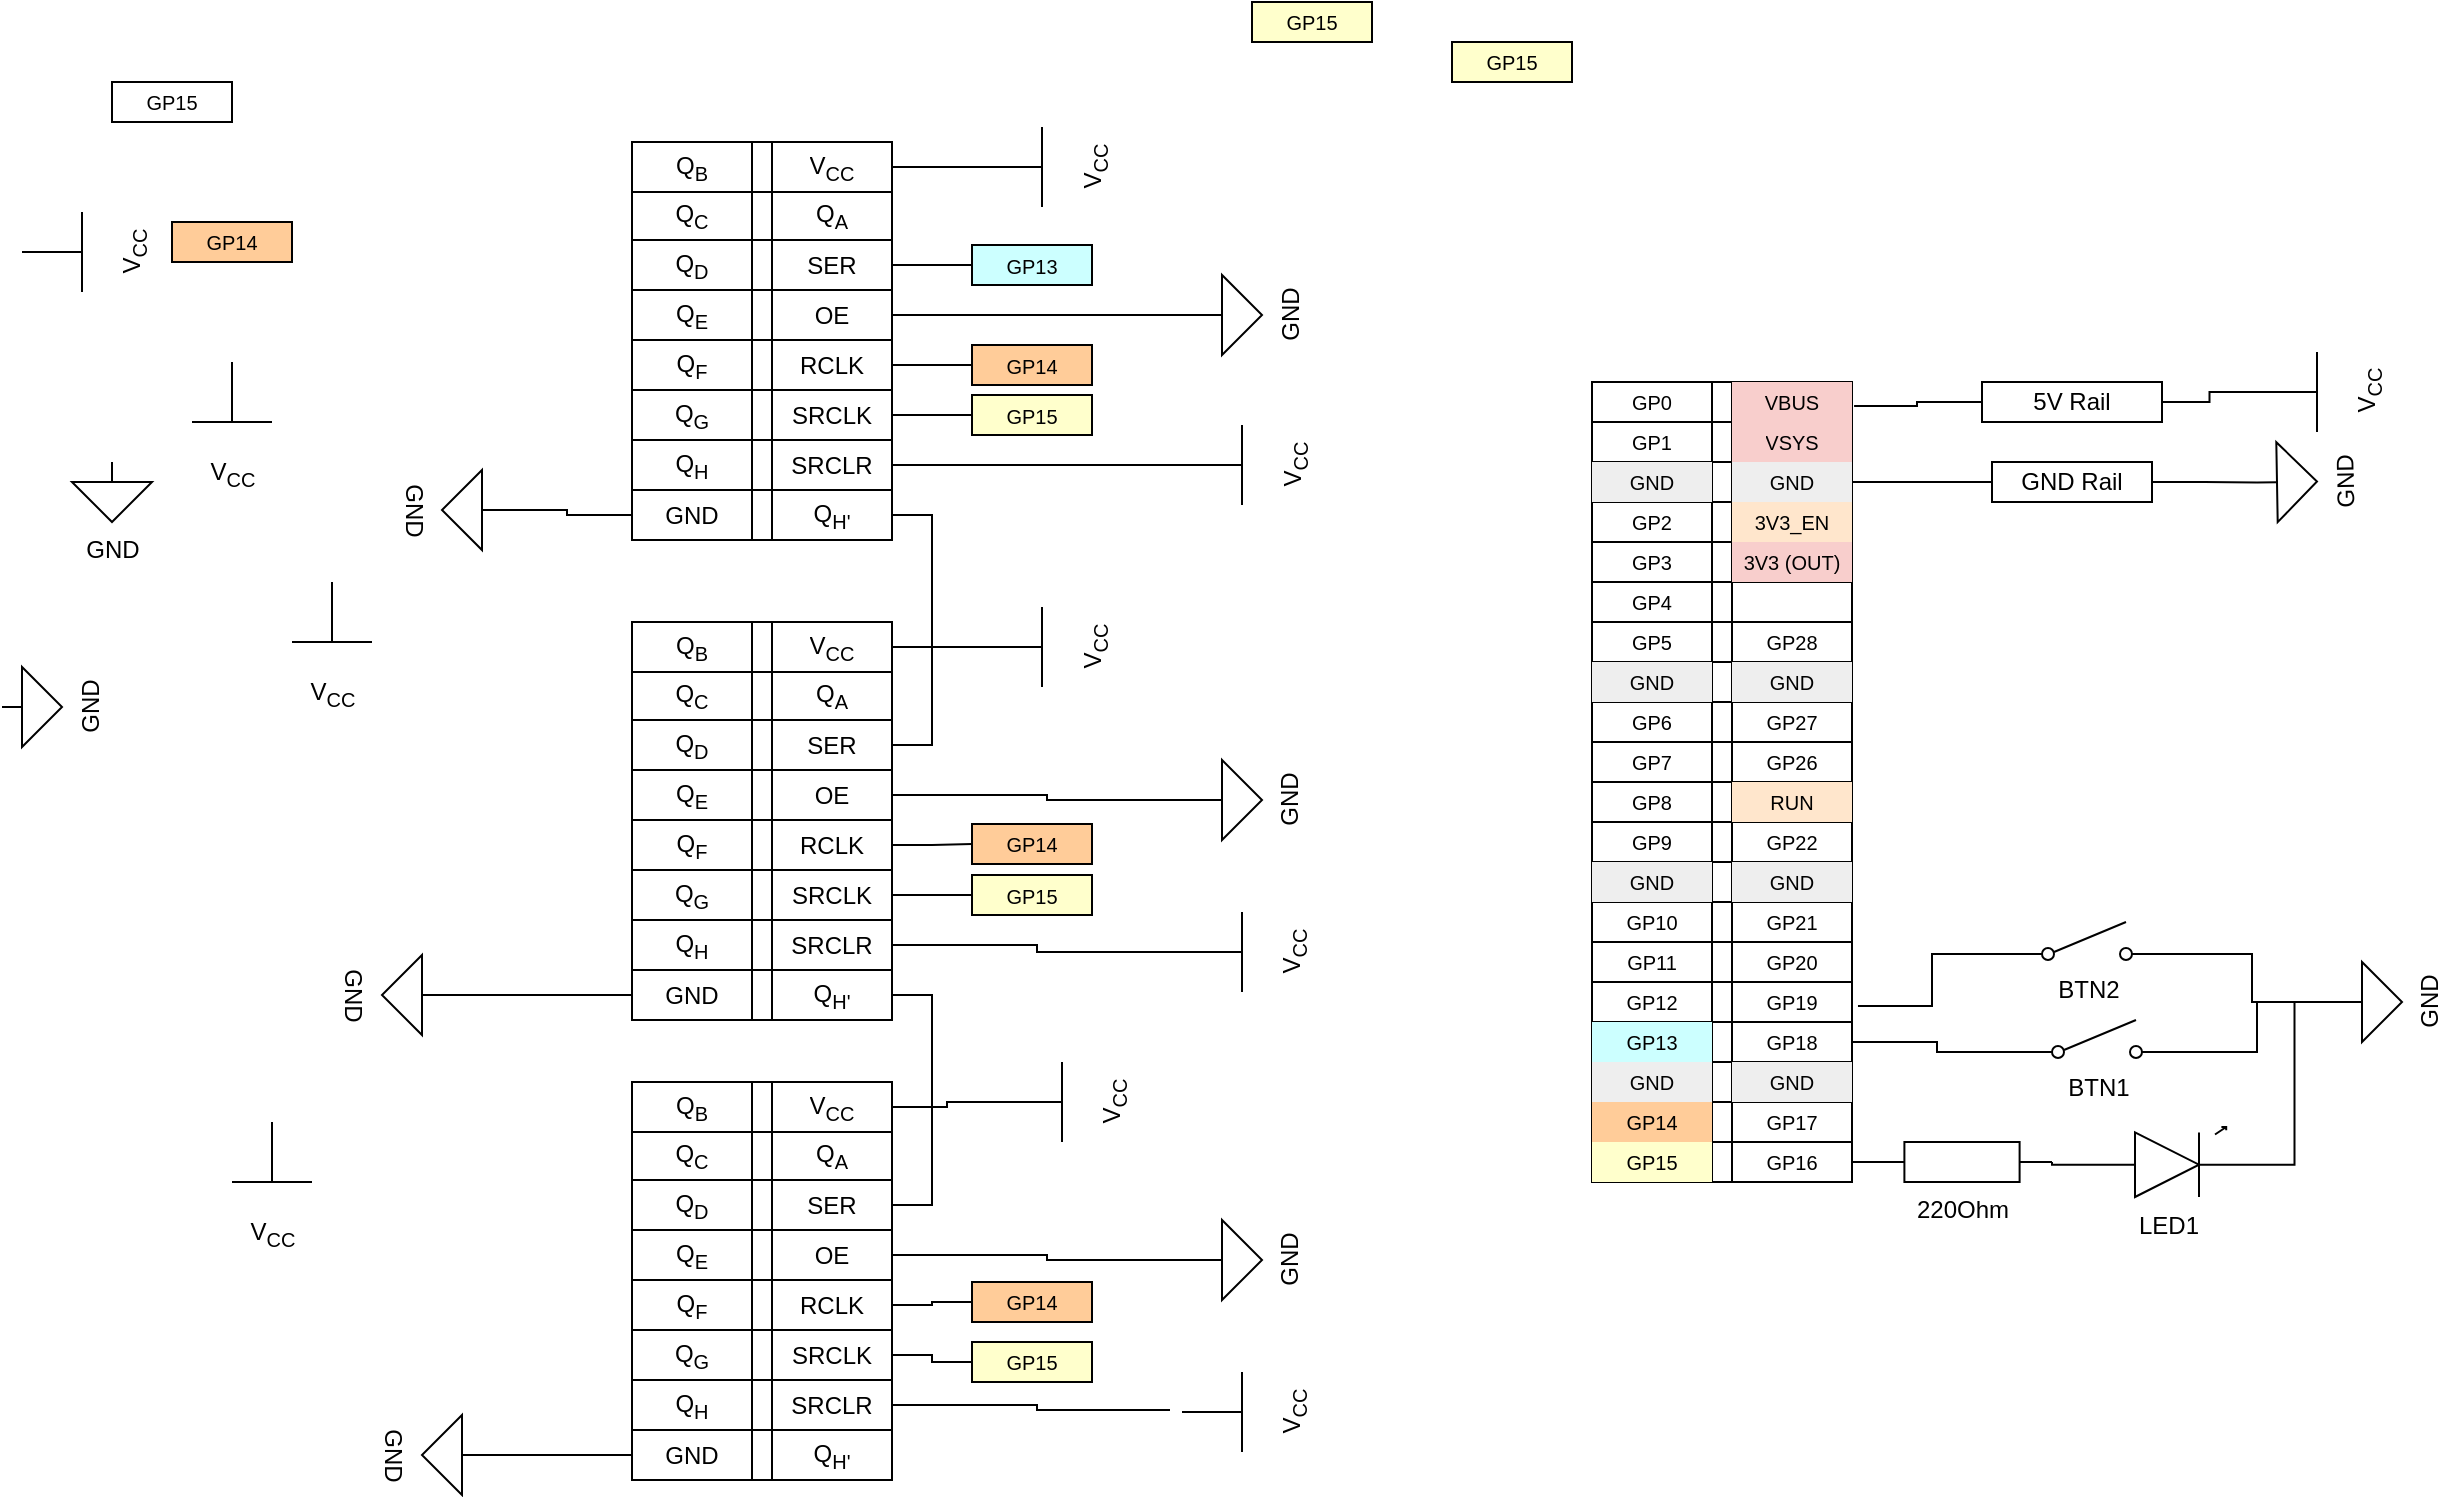 <mxfile version="24.9.1">
  <diagram name="Page-1" id="16e2658f-23c8-b752-8be9-c03fbebb8bbe">
    <mxGraphModel dx="1562" dy="818" grid="1" gridSize="10" guides="1" tooltips="1" connect="1" arrows="1" fold="1" page="1" pageScale="1" pageWidth="1100" pageHeight="850" background="none" math="0" shadow="0">
      <root>
        <mxCell id="0" />
        <mxCell id="1" parent="0" />
        <mxCell id="SeUheRbBUvaC_YqdOnx2-1" value="" style="shape=table;startSize=0;container=1;collapsible=0;childLayout=tableLayout;fontSize=16;" vertex="1" parent="1">
          <mxGeometry x="870" y="200" width="130" height="400" as="geometry" />
        </mxCell>
        <mxCell id="SeUheRbBUvaC_YqdOnx2-2" value="" style="shape=tableRow;horizontal=0;startSize=0;swimlaneHead=0;swimlaneBody=0;strokeColor=inherit;top=0;left=0;bottom=0;right=0;collapsible=0;dropTarget=0;fillColor=none;points=[[0,0.5],[1,0.5]];portConstraint=eastwest;fontSize=10;" vertex="1" parent="SeUheRbBUvaC_YqdOnx2-1">
          <mxGeometry width="130" height="20" as="geometry" />
        </mxCell>
        <mxCell id="SeUheRbBUvaC_YqdOnx2-3" value="GP0" style="shape=partialRectangle;html=1;whiteSpace=wrap;connectable=0;strokeColor=inherit;overflow=hidden;fillColor=none;top=0;left=0;bottom=0;right=0;pointerEvents=1;fontSize=10;" vertex="1" parent="SeUheRbBUvaC_YqdOnx2-2">
          <mxGeometry width="60" height="20" as="geometry">
            <mxRectangle width="60" height="20" as="alternateBounds" />
          </mxGeometry>
        </mxCell>
        <mxCell id="SeUheRbBUvaC_YqdOnx2-4" value="" style="shape=partialRectangle;html=1;whiteSpace=wrap;connectable=0;strokeColor=inherit;overflow=hidden;fillColor=none;top=0;left=0;bottom=0;right=0;pointerEvents=1;fontSize=10;" vertex="1" parent="SeUheRbBUvaC_YqdOnx2-2">
          <mxGeometry x="60" width="10" height="20" as="geometry">
            <mxRectangle width="10" height="20" as="alternateBounds" />
          </mxGeometry>
        </mxCell>
        <mxCell id="SeUheRbBUvaC_YqdOnx2-5" value="VBUS" style="shape=partialRectangle;html=1;whiteSpace=wrap;connectable=0;strokeColor=#b85450;overflow=hidden;fillColor=#f8cecc;top=0;left=0;bottom=0;right=0;pointerEvents=1;fontSize=10;" vertex="1" parent="SeUheRbBUvaC_YqdOnx2-2">
          <mxGeometry x="70" width="60" height="20" as="geometry">
            <mxRectangle width="60" height="20" as="alternateBounds" />
          </mxGeometry>
        </mxCell>
        <mxCell id="SeUheRbBUvaC_YqdOnx2-6" value="" style="shape=tableRow;horizontal=0;startSize=0;swimlaneHead=0;swimlaneBody=0;strokeColor=inherit;top=0;left=0;bottom=0;right=0;collapsible=0;dropTarget=0;fillColor=none;points=[[0,0.5],[1,0.5]];portConstraint=eastwest;fontSize=10;" vertex="1" parent="SeUheRbBUvaC_YqdOnx2-1">
          <mxGeometry y="20" width="130" height="20" as="geometry" />
        </mxCell>
        <mxCell id="SeUheRbBUvaC_YqdOnx2-7" value="GP1" style="shape=partialRectangle;html=1;whiteSpace=wrap;connectable=0;strokeColor=inherit;overflow=hidden;fillColor=none;top=0;left=0;bottom=0;right=0;pointerEvents=1;fontSize=10;" vertex="1" parent="SeUheRbBUvaC_YqdOnx2-6">
          <mxGeometry width="60" height="20" as="geometry">
            <mxRectangle width="60" height="20" as="alternateBounds" />
          </mxGeometry>
        </mxCell>
        <mxCell id="SeUheRbBUvaC_YqdOnx2-8" value="" style="shape=partialRectangle;html=1;whiteSpace=wrap;connectable=0;strokeColor=inherit;overflow=hidden;fillColor=none;top=0;left=0;bottom=0;right=0;pointerEvents=1;fontSize=10;" vertex="1" parent="SeUheRbBUvaC_YqdOnx2-6">
          <mxGeometry x="60" width="10" height="20" as="geometry">
            <mxRectangle width="10" height="20" as="alternateBounds" />
          </mxGeometry>
        </mxCell>
        <mxCell id="SeUheRbBUvaC_YqdOnx2-9" value="VSYS" style="shape=partialRectangle;html=1;whiteSpace=wrap;connectable=0;strokeColor=#b85450;overflow=hidden;fillColor=#f8cecc;top=0;left=0;bottom=0;right=0;pointerEvents=1;fontSize=10;" vertex="1" parent="SeUheRbBUvaC_YqdOnx2-6">
          <mxGeometry x="70" width="60" height="20" as="geometry">
            <mxRectangle width="60" height="20" as="alternateBounds" />
          </mxGeometry>
        </mxCell>
        <mxCell id="SeUheRbBUvaC_YqdOnx2-10" value="" style="shape=tableRow;horizontal=0;startSize=0;swimlaneHead=0;swimlaneBody=0;strokeColor=inherit;top=0;left=0;bottom=0;right=0;collapsible=0;dropTarget=0;fillColor=none;points=[[0,0.5],[1,0.5]];portConstraint=eastwest;fontSize=10;" vertex="1" parent="SeUheRbBUvaC_YqdOnx2-1">
          <mxGeometry y="40" width="130" height="20" as="geometry" />
        </mxCell>
        <mxCell id="SeUheRbBUvaC_YqdOnx2-11" value="GND" style="shape=partialRectangle;html=1;whiteSpace=wrap;connectable=0;strokeColor=#36393d;overflow=hidden;fillColor=#eeeeee;top=0;left=0;bottom=0;right=0;pointerEvents=1;fontSize=10;" vertex="1" parent="SeUheRbBUvaC_YqdOnx2-10">
          <mxGeometry width="60" height="20" as="geometry">
            <mxRectangle width="60" height="20" as="alternateBounds" />
          </mxGeometry>
        </mxCell>
        <mxCell id="SeUheRbBUvaC_YqdOnx2-12" value="" style="shape=partialRectangle;html=1;whiteSpace=wrap;connectable=0;strokeColor=inherit;overflow=hidden;fillColor=none;top=0;left=0;bottom=0;right=0;pointerEvents=1;fontSize=10;" vertex="1" parent="SeUheRbBUvaC_YqdOnx2-10">
          <mxGeometry x="60" width="10" height="20" as="geometry">
            <mxRectangle width="10" height="20" as="alternateBounds" />
          </mxGeometry>
        </mxCell>
        <mxCell id="SeUheRbBUvaC_YqdOnx2-13" value="GND" style="shape=partialRectangle;html=1;whiteSpace=wrap;connectable=0;strokeColor=#36393d;overflow=hidden;fillColor=#eeeeee;top=0;left=0;bottom=0;right=0;pointerEvents=1;fontSize=10;" vertex="1" parent="SeUheRbBUvaC_YqdOnx2-10">
          <mxGeometry x="70" width="60" height="20" as="geometry">
            <mxRectangle width="60" height="20" as="alternateBounds" />
          </mxGeometry>
        </mxCell>
        <mxCell id="SeUheRbBUvaC_YqdOnx2-24" value="" style="shape=tableRow;horizontal=0;startSize=0;swimlaneHead=0;swimlaneBody=0;strokeColor=inherit;top=0;left=0;bottom=0;right=0;collapsible=0;dropTarget=0;fillColor=none;points=[[0,0.5],[1,0.5]];portConstraint=eastwest;fontSize=10;" vertex="1" parent="SeUheRbBUvaC_YqdOnx2-1">
          <mxGeometry y="60" width="130" height="20" as="geometry" />
        </mxCell>
        <mxCell id="SeUheRbBUvaC_YqdOnx2-25" value="GP2" style="shape=partialRectangle;html=1;whiteSpace=wrap;connectable=0;strokeColor=inherit;overflow=hidden;fillColor=none;top=0;left=0;bottom=0;right=0;pointerEvents=1;fontSize=10;" vertex="1" parent="SeUheRbBUvaC_YqdOnx2-24">
          <mxGeometry width="60" height="20" as="geometry">
            <mxRectangle width="60" height="20" as="alternateBounds" />
          </mxGeometry>
        </mxCell>
        <mxCell id="SeUheRbBUvaC_YqdOnx2-26" value="" style="shape=partialRectangle;html=1;whiteSpace=wrap;connectable=0;strokeColor=inherit;overflow=hidden;fillColor=none;top=0;left=0;bottom=0;right=0;pointerEvents=1;fontSize=10;" vertex="1" parent="SeUheRbBUvaC_YqdOnx2-24">
          <mxGeometry x="60" width="10" height="20" as="geometry">
            <mxRectangle width="10" height="20" as="alternateBounds" />
          </mxGeometry>
        </mxCell>
        <mxCell id="SeUheRbBUvaC_YqdOnx2-27" value="3V3_EN" style="shape=partialRectangle;html=1;whiteSpace=wrap;connectable=0;strokeColor=#d79b00;overflow=hidden;fillColor=#ffe6cc;top=0;left=0;bottom=0;right=0;pointerEvents=1;fontSize=10;" vertex="1" parent="SeUheRbBUvaC_YqdOnx2-24">
          <mxGeometry x="70" width="60" height="20" as="geometry">
            <mxRectangle width="60" height="20" as="alternateBounds" />
          </mxGeometry>
        </mxCell>
        <mxCell id="SeUheRbBUvaC_YqdOnx2-29" value="" style="shape=tableRow;horizontal=0;startSize=0;swimlaneHead=0;swimlaneBody=0;strokeColor=inherit;top=0;left=0;bottom=0;right=0;collapsible=0;dropTarget=0;fillColor=none;points=[[0,0.5],[1,0.5]];portConstraint=eastwest;fontSize=10;" vertex="1" parent="SeUheRbBUvaC_YqdOnx2-1">
          <mxGeometry y="80" width="130" height="20" as="geometry" />
        </mxCell>
        <mxCell id="SeUheRbBUvaC_YqdOnx2-30" value="GP3" style="shape=partialRectangle;html=1;whiteSpace=wrap;connectable=0;strokeColor=inherit;overflow=hidden;fillColor=none;top=0;left=0;bottom=0;right=0;pointerEvents=1;fontSize=10;" vertex="1" parent="SeUheRbBUvaC_YqdOnx2-29">
          <mxGeometry width="60" height="20" as="geometry">
            <mxRectangle width="60" height="20" as="alternateBounds" />
          </mxGeometry>
        </mxCell>
        <mxCell id="SeUheRbBUvaC_YqdOnx2-31" value="" style="shape=partialRectangle;html=1;whiteSpace=wrap;connectable=0;strokeColor=inherit;overflow=hidden;fillColor=none;top=0;left=0;bottom=0;right=0;pointerEvents=1;fontSize=10;" vertex="1" parent="SeUheRbBUvaC_YqdOnx2-29">
          <mxGeometry x="60" width="10" height="20" as="geometry">
            <mxRectangle width="10" height="20" as="alternateBounds" />
          </mxGeometry>
        </mxCell>
        <mxCell id="SeUheRbBUvaC_YqdOnx2-32" value="3V3 (OUT)" style="shape=partialRectangle;html=1;whiteSpace=wrap;connectable=0;strokeColor=#b85450;overflow=hidden;fillColor=#f8cecc;top=0;left=0;bottom=0;right=0;pointerEvents=1;fontSize=10;" vertex="1" parent="SeUheRbBUvaC_YqdOnx2-29">
          <mxGeometry x="70" width="60" height="20" as="geometry">
            <mxRectangle width="60" height="20" as="alternateBounds" />
          </mxGeometry>
        </mxCell>
        <mxCell id="SeUheRbBUvaC_YqdOnx2-34" value="" style="shape=tableRow;horizontal=0;startSize=0;swimlaneHead=0;swimlaneBody=0;strokeColor=inherit;top=0;left=0;bottom=0;right=0;collapsible=0;dropTarget=0;fillColor=none;points=[[0,0.5],[1,0.5]];portConstraint=eastwest;fontSize=10;" vertex="1" parent="SeUheRbBUvaC_YqdOnx2-1">
          <mxGeometry y="100" width="130" height="20" as="geometry" />
        </mxCell>
        <mxCell id="SeUheRbBUvaC_YqdOnx2-35" value="GP4" style="shape=partialRectangle;html=1;whiteSpace=wrap;connectable=0;strokeColor=inherit;overflow=hidden;fillColor=none;top=0;left=0;bottom=0;right=0;pointerEvents=1;fontSize=10;" vertex="1" parent="SeUheRbBUvaC_YqdOnx2-34">
          <mxGeometry width="60" height="20" as="geometry">
            <mxRectangle width="60" height="20" as="alternateBounds" />
          </mxGeometry>
        </mxCell>
        <mxCell id="SeUheRbBUvaC_YqdOnx2-36" value="" style="shape=partialRectangle;html=1;whiteSpace=wrap;connectable=0;strokeColor=inherit;overflow=hidden;fillColor=none;top=0;left=0;bottom=0;right=0;pointerEvents=1;fontSize=10;" vertex="1" parent="SeUheRbBUvaC_YqdOnx2-34">
          <mxGeometry x="60" width="10" height="20" as="geometry">
            <mxRectangle width="10" height="20" as="alternateBounds" />
          </mxGeometry>
        </mxCell>
        <mxCell id="SeUheRbBUvaC_YqdOnx2-37" value="" style="shape=partialRectangle;html=1;whiteSpace=wrap;connectable=0;strokeColor=inherit;overflow=hidden;fillColor=none;top=0;left=0;bottom=0;right=0;pointerEvents=1;fontSize=10;" vertex="1" parent="SeUheRbBUvaC_YqdOnx2-34">
          <mxGeometry x="70" width="60" height="20" as="geometry">
            <mxRectangle width="60" height="20" as="alternateBounds" />
          </mxGeometry>
        </mxCell>
        <mxCell id="SeUheRbBUvaC_YqdOnx2-38" value="" style="shape=tableRow;horizontal=0;startSize=0;swimlaneHead=0;swimlaneBody=0;strokeColor=inherit;top=0;left=0;bottom=0;right=0;collapsible=0;dropTarget=0;fillColor=none;points=[[0,0.5],[1,0.5]];portConstraint=eastwest;fontSize=10;" vertex="1" parent="SeUheRbBUvaC_YqdOnx2-1">
          <mxGeometry y="120" width="130" height="20" as="geometry" />
        </mxCell>
        <mxCell id="SeUheRbBUvaC_YqdOnx2-39" value="GP5" style="shape=partialRectangle;html=1;whiteSpace=wrap;connectable=0;strokeColor=inherit;overflow=hidden;fillColor=none;top=0;left=0;bottom=0;right=0;pointerEvents=1;fontSize=10;" vertex="1" parent="SeUheRbBUvaC_YqdOnx2-38">
          <mxGeometry width="60" height="20" as="geometry">
            <mxRectangle width="60" height="20" as="alternateBounds" />
          </mxGeometry>
        </mxCell>
        <mxCell id="SeUheRbBUvaC_YqdOnx2-40" value="" style="shape=partialRectangle;html=1;whiteSpace=wrap;connectable=0;strokeColor=inherit;overflow=hidden;fillColor=none;top=0;left=0;bottom=0;right=0;pointerEvents=1;fontSize=10;" vertex="1" parent="SeUheRbBUvaC_YqdOnx2-38">
          <mxGeometry x="60" width="10" height="20" as="geometry">
            <mxRectangle width="10" height="20" as="alternateBounds" />
          </mxGeometry>
        </mxCell>
        <mxCell id="SeUheRbBUvaC_YqdOnx2-41" value="GP28" style="shape=partialRectangle;html=1;whiteSpace=wrap;connectable=0;strokeColor=inherit;overflow=hidden;fillColor=none;top=0;left=0;bottom=0;right=0;pointerEvents=1;fontSize=10;" vertex="1" parent="SeUheRbBUvaC_YqdOnx2-38">
          <mxGeometry x="70" width="60" height="20" as="geometry">
            <mxRectangle width="60" height="20" as="alternateBounds" />
          </mxGeometry>
        </mxCell>
        <mxCell id="SeUheRbBUvaC_YqdOnx2-42" value="" style="shape=tableRow;horizontal=0;startSize=0;swimlaneHead=0;swimlaneBody=0;strokeColor=inherit;top=0;left=0;bottom=0;right=0;collapsible=0;dropTarget=0;fillColor=none;points=[[0,0.5],[1,0.5]];portConstraint=eastwest;fontSize=10;" vertex="1" parent="SeUheRbBUvaC_YqdOnx2-1">
          <mxGeometry y="140" width="130" height="20" as="geometry" />
        </mxCell>
        <mxCell id="SeUheRbBUvaC_YqdOnx2-43" value="GND" style="shape=partialRectangle;html=1;whiteSpace=wrap;connectable=0;strokeColor=#36393d;overflow=hidden;fillColor=#eeeeee;top=0;left=0;bottom=0;right=0;pointerEvents=1;fontSize=10;" vertex="1" parent="SeUheRbBUvaC_YqdOnx2-42">
          <mxGeometry width="60" height="20" as="geometry">
            <mxRectangle width="60" height="20" as="alternateBounds" />
          </mxGeometry>
        </mxCell>
        <mxCell id="SeUheRbBUvaC_YqdOnx2-44" value="" style="shape=partialRectangle;html=1;whiteSpace=wrap;connectable=0;strokeColor=inherit;overflow=hidden;fillColor=none;top=0;left=0;bottom=0;right=0;pointerEvents=1;fontSize=10;" vertex="1" parent="SeUheRbBUvaC_YqdOnx2-42">
          <mxGeometry x="60" width="10" height="20" as="geometry">
            <mxRectangle width="10" height="20" as="alternateBounds" />
          </mxGeometry>
        </mxCell>
        <mxCell id="SeUheRbBUvaC_YqdOnx2-45" value="GND" style="shape=partialRectangle;html=1;whiteSpace=wrap;connectable=0;strokeColor=#36393d;overflow=hidden;fillColor=#eeeeee;top=0;left=0;bottom=0;right=0;pointerEvents=1;fontSize=10;" vertex="1" parent="SeUheRbBUvaC_YqdOnx2-42">
          <mxGeometry x="70" width="60" height="20" as="geometry">
            <mxRectangle width="60" height="20" as="alternateBounds" />
          </mxGeometry>
        </mxCell>
        <mxCell id="SeUheRbBUvaC_YqdOnx2-46" value="" style="shape=tableRow;horizontal=0;startSize=0;swimlaneHead=0;swimlaneBody=0;strokeColor=inherit;top=0;left=0;bottom=0;right=0;collapsible=0;dropTarget=0;fillColor=none;points=[[0,0.5],[1,0.5]];portConstraint=eastwest;fontSize=10;" vertex="1" parent="SeUheRbBUvaC_YqdOnx2-1">
          <mxGeometry y="160" width="130" height="20" as="geometry" />
        </mxCell>
        <mxCell id="SeUheRbBUvaC_YqdOnx2-47" value="GP6" style="shape=partialRectangle;html=1;whiteSpace=wrap;connectable=0;strokeColor=inherit;overflow=hidden;fillColor=none;top=0;left=0;bottom=0;right=0;pointerEvents=1;fontSize=10;" vertex="1" parent="SeUheRbBUvaC_YqdOnx2-46">
          <mxGeometry width="60" height="20" as="geometry">
            <mxRectangle width="60" height="20" as="alternateBounds" />
          </mxGeometry>
        </mxCell>
        <mxCell id="SeUheRbBUvaC_YqdOnx2-48" value="" style="shape=partialRectangle;html=1;whiteSpace=wrap;connectable=0;strokeColor=inherit;overflow=hidden;fillColor=none;top=0;left=0;bottom=0;right=0;pointerEvents=1;fontSize=10;" vertex="1" parent="SeUheRbBUvaC_YqdOnx2-46">
          <mxGeometry x="60" width="10" height="20" as="geometry">
            <mxRectangle width="10" height="20" as="alternateBounds" />
          </mxGeometry>
        </mxCell>
        <mxCell id="SeUheRbBUvaC_YqdOnx2-49" value="GP27" style="shape=partialRectangle;html=1;whiteSpace=wrap;connectable=0;strokeColor=inherit;overflow=hidden;fillColor=none;top=0;left=0;bottom=0;right=0;pointerEvents=1;fontSize=10;" vertex="1" parent="SeUheRbBUvaC_YqdOnx2-46">
          <mxGeometry x="70" width="60" height="20" as="geometry">
            <mxRectangle width="60" height="20" as="alternateBounds" />
          </mxGeometry>
        </mxCell>
        <mxCell id="SeUheRbBUvaC_YqdOnx2-50" value="" style="shape=tableRow;horizontal=0;startSize=0;swimlaneHead=0;swimlaneBody=0;strokeColor=inherit;top=0;left=0;bottom=0;right=0;collapsible=0;dropTarget=0;fillColor=none;points=[[0,0.5],[1,0.5]];portConstraint=eastwest;fontSize=10;" vertex="1" parent="SeUheRbBUvaC_YqdOnx2-1">
          <mxGeometry y="180" width="130" height="20" as="geometry" />
        </mxCell>
        <mxCell id="SeUheRbBUvaC_YqdOnx2-51" value="GP7" style="shape=partialRectangle;html=1;whiteSpace=wrap;connectable=0;strokeColor=inherit;overflow=hidden;fillColor=none;top=0;left=0;bottom=0;right=0;pointerEvents=1;fontSize=10;" vertex="1" parent="SeUheRbBUvaC_YqdOnx2-50">
          <mxGeometry width="60" height="20" as="geometry">
            <mxRectangle width="60" height="20" as="alternateBounds" />
          </mxGeometry>
        </mxCell>
        <mxCell id="SeUheRbBUvaC_YqdOnx2-52" value="" style="shape=partialRectangle;html=1;whiteSpace=wrap;connectable=0;strokeColor=inherit;overflow=hidden;fillColor=none;top=0;left=0;bottom=0;right=0;pointerEvents=1;fontSize=10;" vertex="1" parent="SeUheRbBUvaC_YqdOnx2-50">
          <mxGeometry x="60" width="10" height="20" as="geometry">
            <mxRectangle width="10" height="20" as="alternateBounds" />
          </mxGeometry>
        </mxCell>
        <mxCell id="SeUheRbBUvaC_YqdOnx2-53" value="GP26" style="shape=partialRectangle;html=1;whiteSpace=wrap;connectable=0;strokeColor=inherit;overflow=hidden;fillColor=none;top=0;left=0;bottom=0;right=0;pointerEvents=1;fontSize=10;" vertex="1" parent="SeUheRbBUvaC_YqdOnx2-50">
          <mxGeometry x="70" width="60" height="20" as="geometry">
            <mxRectangle width="60" height="20" as="alternateBounds" />
          </mxGeometry>
        </mxCell>
        <mxCell id="SeUheRbBUvaC_YqdOnx2-54" value="" style="shape=tableRow;horizontal=0;startSize=0;swimlaneHead=0;swimlaneBody=0;strokeColor=inherit;top=0;left=0;bottom=0;right=0;collapsible=0;dropTarget=0;fillColor=none;points=[[0,0.5],[1,0.5]];portConstraint=eastwest;fontSize=10;" vertex="1" parent="SeUheRbBUvaC_YqdOnx2-1">
          <mxGeometry y="200" width="130" height="20" as="geometry" />
        </mxCell>
        <mxCell id="SeUheRbBUvaC_YqdOnx2-55" value="GP8" style="shape=partialRectangle;html=1;whiteSpace=wrap;connectable=0;strokeColor=inherit;overflow=hidden;fillColor=none;top=0;left=0;bottom=0;right=0;pointerEvents=1;fontSize=10;" vertex="1" parent="SeUheRbBUvaC_YqdOnx2-54">
          <mxGeometry width="60" height="20" as="geometry">
            <mxRectangle width="60" height="20" as="alternateBounds" />
          </mxGeometry>
        </mxCell>
        <mxCell id="SeUheRbBUvaC_YqdOnx2-56" value="" style="shape=partialRectangle;html=1;whiteSpace=wrap;connectable=0;strokeColor=inherit;overflow=hidden;fillColor=none;top=0;left=0;bottom=0;right=0;pointerEvents=1;fontSize=10;" vertex="1" parent="SeUheRbBUvaC_YqdOnx2-54">
          <mxGeometry x="60" width="10" height="20" as="geometry">
            <mxRectangle width="10" height="20" as="alternateBounds" />
          </mxGeometry>
        </mxCell>
        <mxCell id="SeUheRbBUvaC_YqdOnx2-57" value="RUN" style="shape=partialRectangle;html=1;whiteSpace=wrap;connectable=0;strokeColor=#d79b00;overflow=hidden;fillColor=#ffe6cc;top=0;left=0;bottom=0;right=0;pointerEvents=1;fontSize=10;" vertex="1" parent="SeUheRbBUvaC_YqdOnx2-54">
          <mxGeometry x="70" width="60" height="20" as="geometry">
            <mxRectangle width="60" height="20" as="alternateBounds" />
          </mxGeometry>
        </mxCell>
        <mxCell id="SeUheRbBUvaC_YqdOnx2-58" value="" style="shape=tableRow;horizontal=0;startSize=0;swimlaneHead=0;swimlaneBody=0;strokeColor=inherit;top=0;left=0;bottom=0;right=0;collapsible=0;dropTarget=0;fillColor=none;points=[[0,0.5],[1,0.5]];portConstraint=eastwest;fontSize=10;" vertex="1" parent="SeUheRbBUvaC_YqdOnx2-1">
          <mxGeometry y="220" width="130" height="20" as="geometry" />
        </mxCell>
        <mxCell id="SeUheRbBUvaC_YqdOnx2-59" value="GP9" style="shape=partialRectangle;html=1;whiteSpace=wrap;connectable=0;strokeColor=inherit;overflow=hidden;fillColor=none;top=0;left=0;bottom=0;right=0;pointerEvents=1;fontSize=10;" vertex="1" parent="SeUheRbBUvaC_YqdOnx2-58">
          <mxGeometry width="60" height="20" as="geometry">
            <mxRectangle width="60" height="20" as="alternateBounds" />
          </mxGeometry>
        </mxCell>
        <mxCell id="SeUheRbBUvaC_YqdOnx2-60" value="" style="shape=partialRectangle;html=1;whiteSpace=wrap;connectable=0;strokeColor=inherit;overflow=hidden;fillColor=none;top=0;left=0;bottom=0;right=0;pointerEvents=1;fontSize=10;" vertex="1" parent="SeUheRbBUvaC_YqdOnx2-58">
          <mxGeometry x="60" width="10" height="20" as="geometry">
            <mxRectangle width="10" height="20" as="alternateBounds" />
          </mxGeometry>
        </mxCell>
        <mxCell id="SeUheRbBUvaC_YqdOnx2-61" value="GP22" style="shape=partialRectangle;html=1;whiteSpace=wrap;connectable=0;strokeColor=inherit;overflow=hidden;fillColor=none;top=0;left=0;bottom=0;right=0;pointerEvents=1;fontSize=10;" vertex="1" parent="SeUheRbBUvaC_YqdOnx2-58">
          <mxGeometry x="70" width="60" height="20" as="geometry">
            <mxRectangle width="60" height="20" as="alternateBounds" />
          </mxGeometry>
        </mxCell>
        <mxCell id="SeUheRbBUvaC_YqdOnx2-62" value="" style="shape=tableRow;horizontal=0;startSize=0;swimlaneHead=0;swimlaneBody=0;strokeColor=inherit;top=0;left=0;bottom=0;right=0;collapsible=0;dropTarget=0;fillColor=none;points=[[0,0.5],[1,0.5]];portConstraint=eastwest;fontSize=10;" vertex="1" parent="SeUheRbBUvaC_YqdOnx2-1">
          <mxGeometry y="240" width="130" height="20" as="geometry" />
        </mxCell>
        <mxCell id="SeUheRbBUvaC_YqdOnx2-63" value="GND" style="shape=partialRectangle;html=1;whiteSpace=wrap;connectable=0;strokeColor=#36393d;overflow=hidden;fillColor=#eeeeee;top=0;left=0;bottom=0;right=0;pointerEvents=1;fontSize=10;" vertex="1" parent="SeUheRbBUvaC_YqdOnx2-62">
          <mxGeometry width="60" height="20" as="geometry">
            <mxRectangle width="60" height="20" as="alternateBounds" />
          </mxGeometry>
        </mxCell>
        <mxCell id="SeUheRbBUvaC_YqdOnx2-64" value="" style="shape=partialRectangle;html=1;whiteSpace=wrap;connectable=0;strokeColor=inherit;overflow=hidden;fillColor=none;top=0;left=0;bottom=0;right=0;pointerEvents=1;fontSize=10;" vertex="1" parent="SeUheRbBUvaC_YqdOnx2-62">
          <mxGeometry x="60" width="10" height="20" as="geometry">
            <mxRectangle width="10" height="20" as="alternateBounds" />
          </mxGeometry>
        </mxCell>
        <mxCell id="SeUheRbBUvaC_YqdOnx2-65" value="GND" style="shape=partialRectangle;html=1;whiteSpace=wrap;connectable=0;strokeColor=#36393d;overflow=hidden;fillColor=#eeeeee;top=0;left=0;bottom=0;right=0;pointerEvents=1;fontSize=10;" vertex="1" parent="SeUheRbBUvaC_YqdOnx2-62">
          <mxGeometry x="70" width="60" height="20" as="geometry">
            <mxRectangle width="60" height="20" as="alternateBounds" />
          </mxGeometry>
        </mxCell>
        <mxCell id="SeUheRbBUvaC_YqdOnx2-66" value="" style="shape=tableRow;horizontal=0;startSize=0;swimlaneHead=0;swimlaneBody=0;strokeColor=inherit;top=0;left=0;bottom=0;right=0;collapsible=0;dropTarget=0;fillColor=none;points=[[0,0.5],[1,0.5]];portConstraint=eastwest;fontSize=10;" vertex="1" parent="SeUheRbBUvaC_YqdOnx2-1">
          <mxGeometry y="260" width="130" height="20" as="geometry" />
        </mxCell>
        <mxCell id="SeUheRbBUvaC_YqdOnx2-67" value="GP10" style="shape=partialRectangle;html=1;whiteSpace=wrap;connectable=0;strokeColor=inherit;overflow=hidden;fillColor=none;top=0;left=0;bottom=0;right=0;pointerEvents=1;fontSize=10;" vertex="1" parent="SeUheRbBUvaC_YqdOnx2-66">
          <mxGeometry width="60" height="20" as="geometry">
            <mxRectangle width="60" height="20" as="alternateBounds" />
          </mxGeometry>
        </mxCell>
        <mxCell id="SeUheRbBUvaC_YqdOnx2-68" value="" style="shape=partialRectangle;html=1;whiteSpace=wrap;connectable=0;strokeColor=inherit;overflow=hidden;fillColor=none;top=0;left=0;bottom=0;right=0;pointerEvents=1;fontSize=10;" vertex="1" parent="SeUheRbBUvaC_YqdOnx2-66">
          <mxGeometry x="60" width="10" height="20" as="geometry">
            <mxRectangle width="10" height="20" as="alternateBounds" />
          </mxGeometry>
        </mxCell>
        <mxCell id="SeUheRbBUvaC_YqdOnx2-69" value="GP21" style="shape=partialRectangle;html=1;whiteSpace=wrap;connectable=0;strokeColor=inherit;overflow=hidden;fillColor=none;top=0;left=0;bottom=0;right=0;pointerEvents=1;fontSize=10;" vertex="1" parent="SeUheRbBUvaC_YqdOnx2-66">
          <mxGeometry x="70" width="60" height="20" as="geometry">
            <mxRectangle width="60" height="20" as="alternateBounds" />
          </mxGeometry>
        </mxCell>
        <mxCell id="SeUheRbBUvaC_YqdOnx2-70" value="" style="shape=tableRow;horizontal=0;startSize=0;swimlaneHead=0;swimlaneBody=0;strokeColor=inherit;top=0;left=0;bottom=0;right=0;collapsible=0;dropTarget=0;fillColor=none;points=[[0,0.5],[1,0.5]];portConstraint=eastwest;fontSize=10;" vertex="1" parent="SeUheRbBUvaC_YqdOnx2-1">
          <mxGeometry y="280" width="130" height="20" as="geometry" />
        </mxCell>
        <mxCell id="SeUheRbBUvaC_YqdOnx2-71" value="GP11" style="shape=partialRectangle;html=1;whiteSpace=wrap;connectable=0;strokeColor=inherit;overflow=hidden;fillColor=none;top=0;left=0;bottom=0;right=0;pointerEvents=1;fontSize=10;" vertex="1" parent="SeUheRbBUvaC_YqdOnx2-70">
          <mxGeometry width="60" height="20" as="geometry">
            <mxRectangle width="60" height="20" as="alternateBounds" />
          </mxGeometry>
        </mxCell>
        <mxCell id="SeUheRbBUvaC_YqdOnx2-72" value="" style="shape=partialRectangle;html=1;whiteSpace=wrap;connectable=0;strokeColor=inherit;overflow=hidden;fillColor=none;top=0;left=0;bottom=0;right=0;pointerEvents=1;fontSize=10;" vertex="1" parent="SeUheRbBUvaC_YqdOnx2-70">
          <mxGeometry x="60" width="10" height="20" as="geometry">
            <mxRectangle width="10" height="20" as="alternateBounds" />
          </mxGeometry>
        </mxCell>
        <mxCell id="SeUheRbBUvaC_YqdOnx2-73" value="GP20" style="shape=partialRectangle;html=1;whiteSpace=wrap;connectable=0;strokeColor=inherit;overflow=hidden;fillColor=none;top=0;left=0;bottom=0;right=0;pointerEvents=1;fontSize=10;" vertex="1" parent="SeUheRbBUvaC_YqdOnx2-70">
          <mxGeometry x="70" width="60" height="20" as="geometry">
            <mxRectangle width="60" height="20" as="alternateBounds" />
          </mxGeometry>
        </mxCell>
        <mxCell id="SeUheRbBUvaC_YqdOnx2-74" value="" style="shape=tableRow;horizontal=0;startSize=0;swimlaneHead=0;swimlaneBody=0;strokeColor=inherit;top=0;left=0;bottom=0;right=0;collapsible=0;dropTarget=0;fillColor=none;points=[[0,0.5],[1,0.5]];portConstraint=eastwest;fontSize=10;" vertex="1" parent="SeUheRbBUvaC_YqdOnx2-1">
          <mxGeometry y="300" width="130" height="20" as="geometry" />
        </mxCell>
        <mxCell id="SeUheRbBUvaC_YqdOnx2-75" value="GP12" style="shape=partialRectangle;html=1;whiteSpace=wrap;connectable=0;strokeColor=inherit;overflow=hidden;fillColor=none;top=0;left=0;bottom=0;right=0;pointerEvents=1;fontSize=10;" vertex="1" parent="SeUheRbBUvaC_YqdOnx2-74">
          <mxGeometry width="60" height="20" as="geometry">
            <mxRectangle width="60" height="20" as="alternateBounds" />
          </mxGeometry>
        </mxCell>
        <mxCell id="SeUheRbBUvaC_YqdOnx2-76" value="" style="shape=partialRectangle;html=1;whiteSpace=wrap;connectable=0;strokeColor=inherit;overflow=hidden;fillColor=none;top=0;left=0;bottom=0;right=0;pointerEvents=1;fontSize=10;" vertex="1" parent="SeUheRbBUvaC_YqdOnx2-74">
          <mxGeometry x="60" width="10" height="20" as="geometry">
            <mxRectangle width="10" height="20" as="alternateBounds" />
          </mxGeometry>
        </mxCell>
        <mxCell id="SeUheRbBUvaC_YqdOnx2-77" value="GP19" style="shape=partialRectangle;html=1;whiteSpace=wrap;connectable=0;strokeColor=inherit;overflow=hidden;fillColor=none;top=0;left=0;bottom=0;right=0;pointerEvents=1;fontSize=10;" vertex="1" parent="SeUheRbBUvaC_YqdOnx2-74">
          <mxGeometry x="70" width="60" height="20" as="geometry">
            <mxRectangle width="60" height="20" as="alternateBounds" />
          </mxGeometry>
        </mxCell>
        <mxCell id="SeUheRbBUvaC_YqdOnx2-78" value="" style="shape=tableRow;horizontal=0;startSize=0;swimlaneHead=0;swimlaneBody=0;strokeColor=inherit;top=0;left=0;bottom=0;right=0;collapsible=0;dropTarget=0;fillColor=none;points=[[0,0.5],[1,0.5]];portConstraint=eastwest;fontSize=10;" vertex="1" parent="SeUheRbBUvaC_YqdOnx2-1">
          <mxGeometry y="320" width="130" height="20" as="geometry" />
        </mxCell>
        <mxCell id="SeUheRbBUvaC_YqdOnx2-79" value="GP13" style="shape=partialRectangle;html=1;whiteSpace=wrap;connectable=0;strokeColor=inherit;overflow=hidden;fillColor=#CCFFFF;top=0;left=0;bottom=0;right=0;pointerEvents=1;fontSize=10;" vertex="1" parent="SeUheRbBUvaC_YqdOnx2-78">
          <mxGeometry width="60" height="20" as="geometry">
            <mxRectangle width="60" height="20" as="alternateBounds" />
          </mxGeometry>
        </mxCell>
        <mxCell id="SeUheRbBUvaC_YqdOnx2-80" value="" style="shape=partialRectangle;html=1;whiteSpace=wrap;connectable=0;strokeColor=inherit;overflow=hidden;fillColor=none;top=0;left=0;bottom=0;right=0;pointerEvents=1;fontSize=10;" vertex="1" parent="SeUheRbBUvaC_YqdOnx2-78">
          <mxGeometry x="60" width="10" height="20" as="geometry">
            <mxRectangle width="10" height="20" as="alternateBounds" />
          </mxGeometry>
        </mxCell>
        <mxCell id="SeUheRbBUvaC_YqdOnx2-81" value="GP18" style="shape=partialRectangle;html=1;whiteSpace=wrap;connectable=0;strokeColor=inherit;overflow=hidden;fillColor=none;top=0;left=0;bottom=0;right=0;pointerEvents=1;fontSize=10;" vertex="1" parent="SeUheRbBUvaC_YqdOnx2-78">
          <mxGeometry x="70" width="60" height="20" as="geometry">
            <mxRectangle width="60" height="20" as="alternateBounds" />
          </mxGeometry>
        </mxCell>
        <mxCell id="SeUheRbBUvaC_YqdOnx2-82" value="" style="shape=tableRow;horizontal=0;startSize=0;swimlaneHead=0;swimlaneBody=0;strokeColor=inherit;top=0;left=0;bottom=0;right=0;collapsible=0;dropTarget=0;fillColor=none;points=[[0,0.5],[1,0.5]];portConstraint=eastwest;fontSize=10;" vertex="1" parent="SeUheRbBUvaC_YqdOnx2-1">
          <mxGeometry y="340" width="130" height="20" as="geometry" />
        </mxCell>
        <mxCell id="SeUheRbBUvaC_YqdOnx2-83" value="GND" style="shape=partialRectangle;html=1;whiteSpace=wrap;connectable=0;strokeColor=#36393d;overflow=hidden;fillColor=#eeeeee;top=0;left=0;bottom=0;right=0;pointerEvents=1;fontSize=10;" vertex="1" parent="SeUheRbBUvaC_YqdOnx2-82">
          <mxGeometry width="60" height="20" as="geometry">
            <mxRectangle width="60" height="20" as="alternateBounds" />
          </mxGeometry>
        </mxCell>
        <mxCell id="SeUheRbBUvaC_YqdOnx2-84" value="" style="shape=partialRectangle;html=1;whiteSpace=wrap;connectable=0;strokeColor=inherit;overflow=hidden;fillColor=none;top=0;left=0;bottom=0;right=0;pointerEvents=1;fontSize=10;" vertex="1" parent="SeUheRbBUvaC_YqdOnx2-82">
          <mxGeometry x="60" width="10" height="20" as="geometry">
            <mxRectangle width="10" height="20" as="alternateBounds" />
          </mxGeometry>
        </mxCell>
        <mxCell id="SeUheRbBUvaC_YqdOnx2-85" value="GND" style="shape=partialRectangle;html=1;whiteSpace=wrap;connectable=0;strokeColor=#36393d;overflow=hidden;fillColor=#eeeeee;top=0;left=0;bottom=0;right=0;pointerEvents=1;fontSize=10;" vertex="1" parent="SeUheRbBUvaC_YqdOnx2-82">
          <mxGeometry x="70" width="60" height="20" as="geometry">
            <mxRectangle width="60" height="20" as="alternateBounds" />
          </mxGeometry>
        </mxCell>
        <mxCell id="SeUheRbBUvaC_YqdOnx2-86" value="" style="shape=tableRow;horizontal=0;startSize=0;swimlaneHead=0;swimlaneBody=0;strokeColor=inherit;top=0;left=0;bottom=0;right=0;collapsible=0;dropTarget=0;fillColor=none;points=[[0,0.5],[1,0.5]];portConstraint=eastwest;fontSize=10;" vertex="1" parent="SeUheRbBUvaC_YqdOnx2-1">
          <mxGeometry y="360" width="130" height="20" as="geometry" />
        </mxCell>
        <mxCell id="SeUheRbBUvaC_YqdOnx2-87" value="GP14" style="shape=partialRectangle;html=1;whiteSpace=wrap;connectable=0;strokeColor=inherit;overflow=hidden;fillColor=#FFCC99;top=0;left=0;bottom=0;right=0;pointerEvents=1;fontSize=10;" vertex="1" parent="SeUheRbBUvaC_YqdOnx2-86">
          <mxGeometry width="60" height="20" as="geometry">
            <mxRectangle width="60" height="20" as="alternateBounds" />
          </mxGeometry>
        </mxCell>
        <mxCell id="SeUheRbBUvaC_YqdOnx2-88" value="" style="shape=partialRectangle;html=1;whiteSpace=wrap;connectable=0;strokeColor=inherit;overflow=hidden;fillColor=none;top=0;left=0;bottom=0;right=0;pointerEvents=1;fontSize=10;" vertex="1" parent="SeUheRbBUvaC_YqdOnx2-86">
          <mxGeometry x="60" width="10" height="20" as="geometry">
            <mxRectangle width="10" height="20" as="alternateBounds" />
          </mxGeometry>
        </mxCell>
        <mxCell id="SeUheRbBUvaC_YqdOnx2-89" value="GP17" style="shape=partialRectangle;html=1;whiteSpace=wrap;connectable=0;strokeColor=inherit;overflow=hidden;fillColor=none;top=0;left=0;bottom=0;right=0;pointerEvents=1;fontSize=10;" vertex="1" parent="SeUheRbBUvaC_YqdOnx2-86">
          <mxGeometry x="70" width="60" height="20" as="geometry">
            <mxRectangle width="60" height="20" as="alternateBounds" />
          </mxGeometry>
        </mxCell>
        <mxCell id="SeUheRbBUvaC_YqdOnx2-90" value="" style="shape=tableRow;horizontal=0;startSize=0;swimlaneHead=0;swimlaneBody=0;strokeColor=inherit;top=0;left=0;bottom=0;right=0;collapsible=0;dropTarget=0;fillColor=none;points=[[0,0.5],[1,0.5]];portConstraint=eastwest;fontSize=10;" vertex="1" parent="SeUheRbBUvaC_YqdOnx2-1">
          <mxGeometry y="380" width="130" height="20" as="geometry" />
        </mxCell>
        <mxCell id="SeUheRbBUvaC_YqdOnx2-91" value="GP15" style="shape=partialRectangle;html=1;whiteSpace=wrap;connectable=0;strokeColor=inherit;overflow=hidden;fillColor=#FFFFCC;top=0;left=0;bottom=0;right=0;pointerEvents=1;fontSize=10;" vertex="1" parent="SeUheRbBUvaC_YqdOnx2-90">
          <mxGeometry width="60" height="20" as="geometry">
            <mxRectangle width="60" height="20" as="alternateBounds" />
          </mxGeometry>
        </mxCell>
        <mxCell id="SeUheRbBUvaC_YqdOnx2-92" value="" style="shape=partialRectangle;html=1;whiteSpace=wrap;connectable=0;strokeColor=inherit;overflow=hidden;fillColor=none;top=0;left=0;bottom=0;right=0;pointerEvents=1;fontSize=10;" vertex="1" parent="SeUheRbBUvaC_YqdOnx2-90">
          <mxGeometry x="60" width="10" height="20" as="geometry">
            <mxRectangle width="10" height="20" as="alternateBounds" />
          </mxGeometry>
        </mxCell>
        <mxCell id="SeUheRbBUvaC_YqdOnx2-93" value="GP16" style="shape=partialRectangle;html=1;whiteSpace=wrap;connectable=0;strokeColor=inherit;overflow=hidden;fillColor=none;top=0;left=0;bottom=0;right=0;pointerEvents=1;fontSize=10;" vertex="1" parent="SeUheRbBUvaC_YqdOnx2-90">
          <mxGeometry x="70" width="60" height="20" as="geometry">
            <mxRectangle width="60" height="20" as="alternateBounds" />
          </mxGeometry>
        </mxCell>
        <mxCell id="SeUheRbBUvaC_YqdOnx2-94" value="LED1" style="verticalLabelPosition=bottom;shadow=0;dashed=0;align=center;html=1;verticalAlign=top;shape=mxgraph.electrical.opto_electronics.led_1;pointerEvents=1;rotation=0;" vertex="1" parent="1">
          <mxGeometry x="1117.5" y="572.5" width="80" height="35" as="geometry" />
        </mxCell>
        <mxCell id="SeUheRbBUvaC_YqdOnx2-98" style="edgeStyle=orthogonalEdgeStyle;rounded=0;orthogonalLoop=1;jettySize=auto;html=1;entryX=1;entryY=0.5;entryDx=0;entryDy=0;endArrow=none;endFill=0;exitX=0;exitY=0.5;exitDx=0;exitDy=0;exitPerimeter=0;" edge="1" parent="1" source="SeUheRbBUvaC_YqdOnx2-95" target="SeUheRbBUvaC_YqdOnx2-90">
          <mxGeometry relative="1" as="geometry" />
        </mxCell>
        <mxCell id="SeUheRbBUvaC_YqdOnx2-95" value="220Ohm" style="pointerEvents=1;verticalLabelPosition=bottom;shadow=0;dashed=0;align=center;html=1;verticalAlign=top;shape=mxgraph.electrical.resistors.resistor_1;rotation=0;" vertex="1" parent="1">
          <mxGeometry x="1010" y="580" width="90" height="20" as="geometry" />
        </mxCell>
        <mxCell id="SeUheRbBUvaC_YqdOnx2-96" style="edgeStyle=orthogonalEdgeStyle;rounded=0;orthogonalLoop=1;jettySize=auto;html=1;entryX=1;entryY=0.5;entryDx=0;entryDy=0;entryPerimeter=0;endArrow=none;endFill=0;exitX=0;exitY=0.54;exitDx=0;exitDy=0;exitPerimeter=0;" edge="1" parent="1" source="SeUheRbBUvaC_YqdOnx2-94" target="SeUheRbBUvaC_YqdOnx2-95">
          <mxGeometry relative="1" as="geometry" />
        </mxCell>
        <mxCell id="SeUheRbBUvaC_YqdOnx2-97" style="edgeStyle=orthogonalEdgeStyle;rounded=0;orthogonalLoop=1;jettySize=auto;html=1;entryX=0.5;entryY=0;entryDx=0;entryDy=0;exitX=1;exitY=0.54;exitDx=0;exitDy=0;exitPerimeter=0;endArrow=none;endFill=0;entryPerimeter=0;" edge="1" parent="1" source="SeUheRbBUvaC_YqdOnx2-94" target="SeUheRbBUvaC_YqdOnx2-220">
          <mxGeometry relative="1" as="geometry" />
        </mxCell>
        <mxCell id="SeUheRbBUvaC_YqdOnx2-100" style="edgeStyle=orthogonalEdgeStyle;rounded=0;orthogonalLoop=1;jettySize=auto;html=1;entryX=0.5;entryY=0;entryDx=0;entryDy=0;endArrow=none;endFill=0;exitX=1;exitY=0.8;exitDx=0;exitDy=0;entryPerimeter=0;" edge="1" parent="1" source="SeUheRbBUvaC_YqdOnx2-99" target="SeUheRbBUvaC_YqdOnx2-220">
          <mxGeometry relative="1" as="geometry" />
        </mxCell>
        <mxCell id="SeUheRbBUvaC_YqdOnx2-101" style="edgeStyle=orthogonalEdgeStyle;rounded=0;orthogonalLoop=1;jettySize=auto;html=1;entryX=1;entryY=0.5;entryDx=0;entryDy=0;endArrow=none;endFill=0;exitX=0;exitY=0.8;exitDx=0;exitDy=0;" edge="1" parent="1" source="SeUheRbBUvaC_YqdOnx2-99" target="SeUheRbBUvaC_YqdOnx2-78">
          <mxGeometry relative="1" as="geometry" />
        </mxCell>
        <mxCell id="SeUheRbBUvaC_YqdOnx2-99" value="BTN1" style="html=1;shape=mxgraph.electrical.electro-mechanical.singleSwitch;aspect=fixed;elSwitchState=off;labelPosition=center;verticalLabelPosition=bottom;align=center;verticalAlign=top;" vertex="1" parent="1">
          <mxGeometry x="1085" y="519" width="75" height="20" as="geometry" />
        </mxCell>
        <mxCell id="SeUheRbBUvaC_YqdOnx2-104" style="edgeStyle=orthogonalEdgeStyle;rounded=0;orthogonalLoop=1;jettySize=auto;html=1;entryX=0.5;entryY=0;entryDx=0;entryDy=0;endArrow=none;endFill=0;exitX=1;exitY=0.8;exitDx=0;exitDy=0;entryPerimeter=0;" edge="1" parent="1" source="SeUheRbBUvaC_YqdOnx2-102" target="SeUheRbBUvaC_YqdOnx2-220">
          <mxGeometry relative="1" as="geometry" />
        </mxCell>
        <mxCell id="SeUheRbBUvaC_YqdOnx2-102" value="BTN2" style="html=1;shape=mxgraph.electrical.electro-mechanical.singleSwitch;aspect=fixed;elSwitchState=off;labelPosition=center;verticalLabelPosition=bottom;align=center;verticalAlign=top;" vertex="1" parent="1">
          <mxGeometry x="1080" y="470" width="75" height="20" as="geometry" />
        </mxCell>
        <mxCell id="SeUheRbBUvaC_YqdOnx2-103" style="edgeStyle=orthogonalEdgeStyle;rounded=0;orthogonalLoop=1;jettySize=auto;html=1;entryX=1.023;entryY=-0.4;entryDx=0;entryDy=0;entryPerimeter=0;endArrow=none;endFill=0;exitX=0;exitY=0.8;exitDx=0;exitDy=0;" edge="1" parent="1" source="SeUheRbBUvaC_YqdOnx2-102" target="SeUheRbBUvaC_YqdOnx2-78">
          <mxGeometry relative="1" as="geometry" />
        </mxCell>
        <mxCell id="SeUheRbBUvaC_YqdOnx2-105" value="" style="shape=table;startSize=0;container=1;collapsible=0;childLayout=tableLayout;fontSize=16;" vertex="1" parent="1">
          <mxGeometry x="390" y="320" width="130" height="199" as="geometry" />
        </mxCell>
        <mxCell id="SeUheRbBUvaC_YqdOnx2-106" value="" style="shape=tableRow;horizontal=0;startSize=0;swimlaneHead=0;swimlaneBody=0;strokeColor=inherit;top=0;left=0;bottom=0;right=0;collapsible=0;dropTarget=0;fillColor=none;points=[[0,0.5],[1,0.5]];portConstraint=eastwest;fontSize=16;" vertex="1" parent="SeUheRbBUvaC_YqdOnx2-105">
          <mxGeometry width="130" height="25" as="geometry" />
        </mxCell>
        <mxCell id="SeUheRbBUvaC_YqdOnx2-107" value="Q&lt;sub&gt;B&lt;/sub&gt;" style="shape=partialRectangle;html=1;whiteSpace=wrap;connectable=0;strokeColor=inherit;overflow=hidden;fillColor=none;top=0;left=0;bottom=0;right=0;pointerEvents=1;fontSize=12;" vertex="1" parent="SeUheRbBUvaC_YqdOnx2-106">
          <mxGeometry width="60" height="25" as="geometry">
            <mxRectangle width="60" height="25" as="alternateBounds" />
          </mxGeometry>
        </mxCell>
        <mxCell id="SeUheRbBUvaC_YqdOnx2-108" value="" style="shape=partialRectangle;html=1;whiteSpace=wrap;connectable=0;strokeColor=inherit;overflow=hidden;fillColor=none;top=0;left=0;bottom=0;right=0;pointerEvents=1;fontSize=12;" vertex="1" parent="SeUheRbBUvaC_YqdOnx2-106">
          <mxGeometry x="60" width="10" height="25" as="geometry">
            <mxRectangle width="10" height="25" as="alternateBounds" />
          </mxGeometry>
        </mxCell>
        <mxCell id="SeUheRbBUvaC_YqdOnx2-109" value="V&lt;sub&gt;CC&lt;/sub&gt;" style="shape=partialRectangle;html=1;whiteSpace=wrap;connectable=0;strokeColor=inherit;overflow=hidden;fillColor=none;top=0;left=0;bottom=0;right=0;pointerEvents=1;fontSize=12;" vertex="1" parent="SeUheRbBUvaC_YqdOnx2-106">
          <mxGeometry x="70" width="60" height="25" as="geometry">
            <mxRectangle width="60" height="25" as="alternateBounds" />
          </mxGeometry>
        </mxCell>
        <mxCell id="SeUheRbBUvaC_YqdOnx2-110" value="" style="shape=tableRow;horizontal=0;startSize=0;swimlaneHead=0;swimlaneBody=0;strokeColor=inherit;top=0;left=0;bottom=0;right=0;collapsible=0;dropTarget=0;fillColor=none;points=[[0,0.5],[1,0.5]];portConstraint=eastwest;fontSize=16;" vertex="1" parent="SeUheRbBUvaC_YqdOnx2-105">
          <mxGeometry y="25" width="130" height="24" as="geometry" />
        </mxCell>
        <mxCell id="SeUheRbBUvaC_YqdOnx2-111" value="Q&lt;sub&gt;C&lt;/sub&gt;" style="shape=partialRectangle;html=1;whiteSpace=wrap;connectable=0;strokeColor=inherit;overflow=hidden;fillColor=none;top=0;left=0;bottom=0;right=0;pointerEvents=1;fontSize=12;" vertex="1" parent="SeUheRbBUvaC_YqdOnx2-110">
          <mxGeometry width="60" height="24" as="geometry">
            <mxRectangle width="60" height="24" as="alternateBounds" />
          </mxGeometry>
        </mxCell>
        <mxCell id="SeUheRbBUvaC_YqdOnx2-112" value="" style="shape=partialRectangle;html=1;whiteSpace=wrap;connectable=0;strokeColor=inherit;overflow=hidden;fillColor=none;top=0;left=0;bottom=0;right=0;pointerEvents=1;fontSize=12;" vertex="1" parent="SeUheRbBUvaC_YqdOnx2-110">
          <mxGeometry x="60" width="10" height="24" as="geometry">
            <mxRectangle width="10" height="24" as="alternateBounds" />
          </mxGeometry>
        </mxCell>
        <mxCell id="SeUheRbBUvaC_YqdOnx2-113" value="Q&lt;sub&gt;A&lt;/sub&gt;" style="shape=partialRectangle;html=1;whiteSpace=wrap;connectable=0;strokeColor=inherit;overflow=hidden;fillColor=none;top=0;left=0;bottom=0;right=0;pointerEvents=1;fontSize=12;" vertex="1" parent="SeUheRbBUvaC_YqdOnx2-110">
          <mxGeometry x="70" width="60" height="24" as="geometry">
            <mxRectangle width="60" height="24" as="alternateBounds" />
          </mxGeometry>
        </mxCell>
        <mxCell id="SeUheRbBUvaC_YqdOnx2-114" value="" style="shape=tableRow;horizontal=0;startSize=0;swimlaneHead=0;swimlaneBody=0;strokeColor=inherit;top=0;left=0;bottom=0;right=0;collapsible=0;dropTarget=0;fillColor=none;points=[[0,0.5],[1,0.5]];portConstraint=eastwest;fontSize=16;" vertex="1" parent="SeUheRbBUvaC_YqdOnx2-105">
          <mxGeometry y="49" width="130" height="25" as="geometry" />
        </mxCell>
        <mxCell id="SeUheRbBUvaC_YqdOnx2-115" value="Q&lt;sub&gt;D&lt;/sub&gt;" style="shape=partialRectangle;html=1;whiteSpace=wrap;connectable=0;strokeColor=inherit;overflow=hidden;fillColor=none;top=0;left=0;bottom=0;right=0;pointerEvents=1;fontSize=12;" vertex="1" parent="SeUheRbBUvaC_YqdOnx2-114">
          <mxGeometry width="60" height="25" as="geometry">
            <mxRectangle width="60" height="25" as="alternateBounds" />
          </mxGeometry>
        </mxCell>
        <mxCell id="SeUheRbBUvaC_YqdOnx2-116" value="" style="shape=partialRectangle;html=1;whiteSpace=wrap;connectable=0;strokeColor=inherit;overflow=hidden;fillColor=none;top=0;left=0;bottom=0;right=0;pointerEvents=1;fontSize=12;" vertex="1" parent="SeUheRbBUvaC_YqdOnx2-114">
          <mxGeometry x="60" width="10" height="25" as="geometry">
            <mxRectangle width="10" height="25" as="alternateBounds" />
          </mxGeometry>
        </mxCell>
        <mxCell id="SeUheRbBUvaC_YqdOnx2-117" value="SER" style="shape=partialRectangle;html=1;whiteSpace=wrap;connectable=0;strokeColor=inherit;overflow=hidden;fillColor=none;top=0;left=0;bottom=0;right=0;pointerEvents=1;fontSize=12;" vertex="1" parent="SeUheRbBUvaC_YqdOnx2-114">
          <mxGeometry x="70" width="60" height="25" as="geometry">
            <mxRectangle width="60" height="25" as="alternateBounds" />
          </mxGeometry>
        </mxCell>
        <mxCell id="SeUheRbBUvaC_YqdOnx2-118" value="" style="shape=tableRow;horizontal=0;startSize=0;swimlaneHead=0;swimlaneBody=0;strokeColor=inherit;top=0;left=0;bottom=0;right=0;collapsible=0;dropTarget=0;fillColor=none;points=[[0,0.5],[1,0.5]];portConstraint=eastwest;fontSize=16;" vertex="1" parent="SeUheRbBUvaC_YqdOnx2-105">
          <mxGeometry y="74" width="130" height="25" as="geometry" />
        </mxCell>
        <mxCell id="SeUheRbBUvaC_YqdOnx2-119" value="Q&lt;sub&gt;E&lt;/sub&gt;" style="shape=partialRectangle;html=1;whiteSpace=wrap;connectable=0;strokeColor=inherit;overflow=hidden;fillColor=none;top=0;left=0;bottom=0;right=0;pointerEvents=1;fontSize=12;" vertex="1" parent="SeUheRbBUvaC_YqdOnx2-118">
          <mxGeometry width="60" height="25" as="geometry">
            <mxRectangle width="60" height="25" as="alternateBounds" />
          </mxGeometry>
        </mxCell>
        <mxCell id="SeUheRbBUvaC_YqdOnx2-120" value="" style="shape=partialRectangle;html=1;whiteSpace=wrap;connectable=0;strokeColor=inherit;overflow=hidden;fillColor=none;top=0;left=0;bottom=0;right=0;pointerEvents=1;fontSize=12;" vertex="1" parent="SeUheRbBUvaC_YqdOnx2-118">
          <mxGeometry x="60" width="10" height="25" as="geometry">
            <mxRectangle width="10" height="25" as="alternateBounds" />
          </mxGeometry>
        </mxCell>
        <mxCell id="SeUheRbBUvaC_YqdOnx2-121" value="OE" style="shape=partialRectangle;html=1;whiteSpace=wrap;connectable=0;strokeColor=inherit;overflow=hidden;fillColor=none;top=0;left=0;bottom=0;right=0;pointerEvents=1;fontSize=12;" vertex="1" parent="SeUheRbBUvaC_YqdOnx2-118">
          <mxGeometry x="70" width="60" height="25" as="geometry">
            <mxRectangle width="60" height="25" as="alternateBounds" />
          </mxGeometry>
        </mxCell>
        <mxCell id="SeUheRbBUvaC_YqdOnx2-122" value="" style="shape=tableRow;horizontal=0;startSize=0;swimlaneHead=0;swimlaneBody=0;strokeColor=inherit;top=0;left=0;bottom=0;right=0;collapsible=0;dropTarget=0;fillColor=none;points=[[0,0.5],[1,0.5]];portConstraint=eastwest;fontSize=16;" vertex="1" parent="SeUheRbBUvaC_YqdOnx2-105">
          <mxGeometry y="99" width="130" height="25" as="geometry" />
        </mxCell>
        <mxCell id="SeUheRbBUvaC_YqdOnx2-123" value="Q&lt;sub&gt;F&lt;/sub&gt;" style="shape=partialRectangle;html=1;whiteSpace=wrap;connectable=0;strokeColor=inherit;overflow=hidden;fillColor=none;top=0;left=0;bottom=0;right=0;pointerEvents=1;fontSize=12;" vertex="1" parent="SeUheRbBUvaC_YqdOnx2-122">
          <mxGeometry width="60" height="25" as="geometry">
            <mxRectangle width="60" height="25" as="alternateBounds" />
          </mxGeometry>
        </mxCell>
        <mxCell id="SeUheRbBUvaC_YqdOnx2-124" value="" style="shape=partialRectangle;html=1;whiteSpace=wrap;connectable=0;strokeColor=inherit;overflow=hidden;fillColor=none;top=0;left=0;bottom=0;right=0;pointerEvents=1;fontSize=12;" vertex="1" parent="SeUheRbBUvaC_YqdOnx2-122">
          <mxGeometry x="60" width="10" height="25" as="geometry">
            <mxRectangle width="10" height="25" as="alternateBounds" />
          </mxGeometry>
        </mxCell>
        <mxCell id="SeUheRbBUvaC_YqdOnx2-125" value="RCLK" style="shape=partialRectangle;html=1;whiteSpace=wrap;connectable=0;strokeColor=inherit;overflow=hidden;fillColor=none;top=0;left=0;bottom=0;right=0;pointerEvents=1;fontSize=12;" vertex="1" parent="SeUheRbBUvaC_YqdOnx2-122">
          <mxGeometry x="70" width="60" height="25" as="geometry">
            <mxRectangle width="60" height="25" as="alternateBounds" />
          </mxGeometry>
        </mxCell>
        <mxCell id="SeUheRbBUvaC_YqdOnx2-126" value="" style="shape=tableRow;horizontal=0;startSize=0;swimlaneHead=0;swimlaneBody=0;strokeColor=inherit;top=0;left=0;bottom=0;right=0;collapsible=0;dropTarget=0;fillColor=none;points=[[0,0.5],[1,0.5]];portConstraint=eastwest;fontSize=16;" vertex="1" parent="SeUheRbBUvaC_YqdOnx2-105">
          <mxGeometry y="124" width="130" height="25" as="geometry" />
        </mxCell>
        <mxCell id="SeUheRbBUvaC_YqdOnx2-127" value="Q&lt;sub&gt;G&lt;/sub&gt;" style="shape=partialRectangle;html=1;whiteSpace=wrap;connectable=0;strokeColor=inherit;overflow=hidden;fillColor=none;top=0;left=0;bottom=0;right=0;pointerEvents=1;fontSize=12;" vertex="1" parent="SeUheRbBUvaC_YqdOnx2-126">
          <mxGeometry width="60" height="25" as="geometry">
            <mxRectangle width="60" height="25" as="alternateBounds" />
          </mxGeometry>
        </mxCell>
        <mxCell id="SeUheRbBUvaC_YqdOnx2-128" value="" style="shape=partialRectangle;html=1;whiteSpace=wrap;connectable=0;strokeColor=inherit;overflow=hidden;fillColor=none;top=0;left=0;bottom=0;right=0;pointerEvents=1;fontSize=12;" vertex="1" parent="SeUheRbBUvaC_YqdOnx2-126">
          <mxGeometry x="60" width="10" height="25" as="geometry">
            <mxRectangle width="10" height="25" as="alternateBounds" />
          </mxGeometry>
        </mxCell>
        <mxCell id="SeUheRbBUvaC_YqdOnx2-129" value="SRCLK" style="shape=partialRectangle;html=1;whiteSpace=wrap;connectable=0;strokeColor=inherit;overflow=hidden;fillColor=none;top=0;left=0;bottom=0;right=0;pointerEvents=1;fontSize=12;" vertex="1" parent="SeUheRbBUvaC_YqdOnx2-126">
          <mxGeometry x="70" width="60" height="25" as="geometry">
            <mxRectangle width="60" height="25" as="alternateBounds" />
          </mxGeometry>
        </mxCell>
        <mxCell id="SeUheRbBUvaC_YqdOnx2-130" value="" style="shape=tableRow;horizontal=0;startSize=0;swimlaneHead=0;swimlaneBody=0;strokeColor=inherit;top=0;left=0;bottom=0;right=0;collapsible=0;dropTarget=0;fillColor=none;points=[[0,0.5],[1,0.5]];portConstraint=eastwest;fontSize=16;" vertex="1" parent="SeUheRbBUvaC_YqdOnx2-105">
          <mxGeometry y="149" width="130" height="25" as="geometry" />
        </mxCell>
        <mxCell id="SeUheRbBUvaC_YqdOnx2-131" value="Q&lt;sub&gt;H&lt;/sub&gt;" style="shape=partialRectangle;html=1;whiteSpace=wrap;connectable=0;strokeColor=inherit;overflow=hidden;fillColor=none;top=0;left=0;bottom=0;right=0;pointerEvents=1;fontSize=12;" vertex="1" parent="SeUheRbBUvaC_YqdOnx2-130">
          <mxGeometry width="60" height="25" as="geometry">
            <mxRectangle width="60" height="25" as="alternateBounds" />
          </mxGeometry>
        </mxCell>
        <mxCell id="SeUheRbBUvaC_YqdOnx2-132" value="" style="shape=partialRectangle;html=1;whiteSpace=wrap;connectable=0;strokeColor=inherit;overflow=hidden;fillColor=none;top=0;left=0;bottom=0;right=0;pointerEvents=1;fontSize=12;" vertex="1" parent="SeUheRbBUvaC_YqdOnx2-130">
          <mxGeometry x="60" width="10" height="25" as="geometry">
            <mxRectangle width="10" height="25" as="alternateBounds" />
          </mxGeometry>
        </mxCell>
        <mxCell id="SeUheRbBUvaC_YqdOnx2-133" value="SRCLR" style="shape=partialRectangle;html=1;whiteSpace=wrap;connectable=0;strokeColor=inherit;overflow=hidden;fillColor=none;top=0;left=0;bottom=0;right=0;pointerEvents=1;fontSize=12;" vertex="1" parent="SeUheRbBUvaC_YqdOnx2-130">
          <mxGeometry x="70" width="60" height="25" as="geometry">
            <mxRectangle width="60" height="25" as="alternateBounds" />
          </mxGeometry>
        </mxCell>
        <mxCell id="SeUheRbBUvaC_YqdOnx2-134" value="" style="shape=tableRow;horizontal=0;startSize=0;swimlaneHead=0;swimlaneBody=0;strokeColor=inherit;top=0;left=0;bottom=0;right=0;collapsible=0;dropTarget=0;fillColor=none;points=[[0,0.5],[1,0.5]];portConstraint=eastwest;fontSize=16;" vertex="1" parent="SeUheRbBUvaC_YqdOnx2-105">
          <mxGeometry y="174" width="130" height="25" as="geometry" />
        </mxCell>
        <mxCell id="SeUheRbBUvaC_YqdOnx2-135" value="GND" style="shape=partialRectangle;html=1;whiteSpace=wrap;connectable=0;strokeColor=inherit;overflow=hidden;fillColor=none;top=0;left=0;bottom=0;right=0;pointerEvents=1;fontSize=12;" vertex="1" parent="SeUheRbBUvaC_YqdOnx2-134">
          <mxGeometry width="60" height="25" as="geometry">
            <mxRectangle width="60" height="25" as="alternateBounds" />
          </mxGeometry>
        </mxCell>
        <mxCell id="SeUheRbBUvaC_YqdOnx2-136" value="" style="shape=partialRectangle;html=1;whiteSpace=wrap;connectable=0;strokeColor=inherit;overflow=hidden;fillColor=none;top=0;left=0;bottom=0;right=0;pointerEvents=1;fontSize=12;" vertex="1" parent="SeUheRbBUvaC_YqdOnx2-134">
          <mxGeometry x="60" width="10" height="25" as="geometry">
            <mxRectangle width="10" height="25" as="alternateBounds" />
          </mxGeometry>
        </mxCell>
        <mxCell id="SeUheRbBUvaC_YqdOnx2-137" value="Q&lt;sub&gt;H&#39;&lt;/sub&gt;" style="shape=partialRectangle;html=1;whiteSpace=wrap;connectable=0;strokeColor=inherit;overflow=hidden;fillColor=none;top=0;left=0;bottom=0;right=0;pointerEvents=1;fontSize=12;" vertex="1" parent="SeUheRbBUvaC_YqdOnx2-134">
          <mxGeometry x="70" width="60" height="25" as="geometry">
            <mxRectangle width="60" height="25" as="alternateBounds" />
          </mxGeometry>
        </mxCell>
        <mxCell id="SeUheRbBUvaC_YqdOnx2-138" value="" style="shape=table;startSize=0;container=1;collapsible=0;childLayout=tableLayout;fontSize=16;" vertex="1" parent="1">
          <mxGeometry x="390" y="550" width="130" height="199" as="geometry" />
        </mxCell>
        <mxCell id="SeUheRbBUvaC_YqdOnx2-139" value="" style="shape=tableRow;horizontal=0;startSize=0;swimlaneHead=0;swimlaneBody=0;strokeColor=inherit;top=0;left=0;bottom=0;right=0;collapsible=0;dropTarget=0;fillColor=none;points=[[0,0.5],[1,0.5]];portConstraint=eastwest;fontSize=16;" vertex="1" parent="SeUheRbBUvaC_YqdOnx2-138">
          <mxGeometry width="130" height="25" as="geometry" />
        </mxCell>
        <mxCell id="SeUheRbBUvaC_YqdOnx2-140" value="Q&lt;sub&gt;B&lt;/sub&gt;" style="shape=partialRectangle;html=1;whiteSpace=wrap;connectable=0;strokeColor=inherit;overflow=hidden;fillColor=none;top=0;left=0;bottom=0;right=0;pointerEvents=1;fontSize=12;" vertex="1" parent="SeUheRbBUvaC_YqdOnx2-139">
          <mxGeometry width="60" height="25" as="geometry">
            <mxRectangle width="60" height="25" as="alternateBounds" />
          </mxGeometry>
        </mxCell>
        <mxCell id="SeUheRbBUvaC_YqdOnx2-141" value="" style="shape=partialRectangle;html=1;whiteSpace=wrap;connectable=0;strokeColor=inherit;overflow=hidden;fillColor=none;top=0;left=0;bottom=0;right=0;pointerEvents=1;fontSize=12;" vertex="1" parent="SeUheRbBUvaC_YqdOnx2-139">
          <mxGeometry x="60" width="10" height="25" as="geometry">
            <mxRectangle width="10" height="25" as="alternateBounds" />
          </mxGeometry>
        </mxCell>
        <mxCell id="SeUheRbBUvaC_YqdOnx2-142" value="V&lt;sub&gt;CC&lt;/sub&gt;" style="shape=partialRectangle;html=1;whiteSpace=wrap;connectable=0;strokeColor=inherit;overflow=hidden;fillColor=none;top=0;left=0;bottom=0;right=0;pointerEvents=1;fontSize=12;" vertex="1" parent="SeUheRbBUvaC_YqdOnx2-139">
          <mxGeometry x="70" width="60" height="25" as="geometry">
            <mxRectangle width="60" height="25" as="alternateBounds" />
          </mxGeometry>
        </mxCell>
        <mxCell id="SeUheRbBUvaC_YqdOnx2-143" value="" style="shape=tableRow;horizontal=0;startSize=0;swimlaneHead=0;swimlaneBody=0;strokeColor=inherit;top=0;left=0;bottom=0;right=0;collapsible=0;dropTarget=0;fillColor=none;points=[[0,0.5],[1,0.5]];portConstraint=eastwest;fontSize=16;" vertex="1" parent="SeUheRbBUvaC_YqdOnx2-138">
          <mxGeometry y="25" width="130" height="24" as="geometry" />
        </mxCell>
        <mxCell id="SeUheRbBUvaC_YqdOnx2-144" value="Q&lt;sub&gt;C&lt;/sub&gt;" style="shape=partialRectangle;html=1;whiteSpace=wrap;connectable=0;strokeColor=inherit;overflow=hidden;fillColor=none;top=0;left=0;bottom=0;right=0;pointerEvents=1;fontSize=12;" vertex="1" parent="SeUheRbBUvaC_YqdOnx2-143">
          <mxGeometry width="60" height="24" as="geometry">
            <mxRectangle width="60" height="24" as="alternateBounds" />
          </mxGeometry>
        </mxCell>
        <mxCell id="SeUheRbBUvaC_YqdOnx2-145" value="" style="shape=partialRectangle;html=1;whiteSpace=wrap;connectable=0;strokeColor=inherit;overflow=hidden;fillColor=none;top=0;left=0;bottom=0;right=0;pointerEvents=1;fontSize=12;" vertex="1" parent="SeUheRbBUvaC_YqdOnx2-143">
          <mxGeometry x="60" width="10" height="24" as="geometry">
            <mxRectangle width="10" height="24" as="alternateBounds" />
          </mxGeometry>
        </mxCell>
        <mxCell id="SeUheRbBUvaC_YqdOnx2-146" value="Q&lt;sub&gt;A&lt;/sub&gt;" style="shape=partialRectangle;html=1;whiteSpace=wrap;connectable=0;strokeColor=inherit;overflow=hidden;fillColor=none;top=0;left=0;bottom=0;right=0;pointerEvents=1;fontSize=12;" vertex="1" parent="SeUheRbBUvaC_YqdOnx2-143">
          <mxGeometry x="70" width="60" height="24" as="geometry">
            <mxRectangle width="60" height="24" as="alternateBounds" />
          </mxGeometry>
        </mxCell>
        <mxCell id="SeUheRbBUvaC_YqdOnx2-147" value="" style="shape=tableRow;horizontal=0;startSize=0;swimlaneHead=0;swimlaneBody=0;strokeColor=inherit;top=0;left=0;bottom=0;right=0;collapsible=0;dropTarget=0;fillColor=none;points=[[0,0.5],[1,0.5]];portConstraint=eastwest;fontSize=16;" vertex="1" parent="SeUheRbBUvaC_YqdOnx2-138">
          <mxGeometry y="49" width="130" height="25" as="geometry" />
        </mxCell>
        <mxCell id="SeUheRbBUvaC_YqdOnx2-148" value="Q&lt;sub&gt;D&lt;/sub&gt;" style="shape=partialRectangle;html=1;whiteSpace=wrap;connectable=0;strokeColor=inherit;overflow=hidden;fillColor=none;top=0;left=0;bottom=0;right=0;pointerEvents=1;fontSize=12;" vertex="1" parent="SeUheRbBUvaC_YqdOnx2-147">
          <mxGeometry width="60" height="25" as="geometry">
            <mxRectangle width="60" height="25" as="alternateBounds" />
          </mxGeometry>
        </mxCell>
        <mxCell id="SeUheRbBUvaC_YqdOnx2-149" value="" style="shape=partialRectangle;html=1;whiteSpace=wrap;connectable=0;strokeColor=inherit;overflow=hidden;fillColor=none;top=0;left=0;bottom=0;right=0;pointerEvents=1;fontSize=12;" vertex="1" parent="SeUheRbBUvaC_YqdOnx2-147">
          <mxGeometry x="60" width="10" height="25" as="geometry">
            <mxRectangle width="10" height="25" as="alternateBounds" />
          </mxGeometry>
        </mxCell>
        <mxCell id="SeUheRbBUvaC_YqdOnx2-150" value="SER" style="shape=partialRectangle;html=1;whiteSpace=wrap;connectable=0;strokeColor=inherit;overflow=hidden;fillColor=none;top=0;left=0;bottom=0;right=0;pointerEvents=1;fontSize=12;" vertex="1" parent="SeUheRbBUvaC_YqdOnx2-147">
          <mxGeometry x="70" width="60" height="25" as="geometry">
            <mxRectangle width="60" height="25" as="alternateBounds" />
          </mxGeometry>
        </mxCell>
        <mxCell id="SeUheRbBUvaC_YqdOnx2-151" value="" style="shape=tableRow;horizontal=0;startSize=0;swimlaneHead=0;swimlaneBody=0;strokeColor=inherit;top=0;left=0;bottom=0;right=0;collapsible=0;dropTarget=0;fillColor=none;points=[[0,0.5],[1,0.5]];portConstraint=eastwest;fontSize=16;" vertex="1" parent="SeUheRbBUvaC_YqdOnx2-138">
          <mxGeometry y="74" width="130" height="25" as="geometry" />
        </mxCell>
        <mxCell id="SeUheRbBUvaC_YqdOnx2-152" value="Q&lt;sub&gt;E&lt;/sub&gt;" style="shape=partialRectangle;html=1;whiteSpace=wrap;connectable=0;strokeColor=inherit;overflow=hidden;fillColor=none;top=0;left=0;bottom=0;right=0;pointerEvents=1;fontSize=12;" vertex="1" parent="SeUheRbBUvaC_YqdOnx2-151">
          <mxGeometry width="60" height="25" as="geometry">
            <mxRectangle width="60" height="25" as="alternateBounds" />
          </mxGeometry>
        </mxCell>
        <mxCell id="SeUheRbBUvaC_YqdOnx2-153" value="" style="shape=partialRectangle;html=1;whiteSpace=wrap;connectable=0;strokeColor=inherit;overflow=hidden;fillColor=none;top=0;left=0;bottom=0;right=0;pointerEvents=1;fontSize=12;" vertex="1" parent="SeUheRbBUvaC_YqdOnx2-151">
          <mxGeometry x="60" width="10" height="25" as="geometry">
            <mxRectangle width="10" height="25" as="alternateBounds" />
          </mxGeometry>
        </mxCell>
        <mxCell id="SeUheRbBUvaC_YqdOnx2-154" value="OE" style="shape=partialRectangle;html=1;whiteSpace=wrap;connectable=0;strokeColor=inherit;overflow=hidden;fillColor=none;top=0;left=0;bottom=0;right=0;pointerEvents=1;fontSize=12;" vertex="1" parent="SeUheRbBUvaC_YqdOnx2-151">
          <mxGeometry x="70" width="60" height="25" as="geometry">
            <mxRectangle width="60" height="25" as="alternateBounds" />
          </mxGeometry>
        </mxCell>
        <mxCell id="SeUheRbBUvaC_YqdOnx2-155" value="" style="shape=tableRow;horizontal=0;startSize=0;swimlaneHead=0;swimlaneBody=0;strokeColor=inherit;top=0;left=0;bottom=0;right=0;collapsible=0;dropTarget=0;fillColor=none;points=[[0,0.5],[1,0.5]];portConstraint=eastwest;fontSize=16;" vertex="1" parent="SeUheRbBUvaC_YqdOnx2-138">
          <mxGeometry y="99" width="130" height="25" as="geometry" />
        </mxCell>
        <mxCell id="SeUheRbBUvaC_YqdOnx2-156" value="Q&lt;sub&gt;F&lt;/sub&gt;" style="shape=partialRectangle;html=1;whiteSpace=wrap;connectable=0;strokeColor=inherit;overflow=hidden;fillColor=none;top=0;left=0;bottom=0;right=0;pointerEvents=1;fontSize=12;" vertex="1" parent="SeUheRbBUvaC_YqdOnx2-155">
          <mxGeometry width="60" height="25" as="geometry">
            <mxRectangle width="60" height="25" as="alternateBounds" />
          </mxGeometry>
        </mxCell>
        <mxCell id="SeUheRbBUvaC_YqdOnx2-157" value="" style="shape=partialRectangle;html=1;whiteSpace=wrap;connectable=0;strokeColor=inherit;overflow=hidden;fillColor=none;top=0;left=0;bottom=0;right=0;pointerEvents=1;fontSize=12;" vertex="1" parent="SeUheRbBUvaC_YqdOnx2-155">
          <mxGeometry x="60" width="10" height="25" as="geometry">
            <mxRectangle width="10" height="25" as="alternateBounds" />
          </mxGeometry>
        </mxCell>
        <mxCell id="SeUheRbBUvaC_YqdOnx2-158" value="RCLK" style="shape=partialRectangle;html=1;whiteSpace=wrap;connectable=0;strokeColor=inherit;overflow=hidden;fillColor=none;top=0;left=0;bottom=0;right=0;pointerEvents=1;fontSize=12;" vertex="1" parent="SeUheRbBUvaC_YqdOnx2-155">
          <mxGeometry x="70" width="60" height="25" as="geometry">
            <mxRectangle width="60" height="25" as="alternateBounds" />
          </mxGeometry>
        </mxCell>
        <mxCell id="SeUheRbBUvaC_YqdOnx2-159" value="" style="shape=tableRow;horizontal=0;startSize=0;swimlaneHead=0;swimlaneBody=0;strokeColor=inherit;top=0;left=0;bottom=0;right=0;collapsible=0;dropTarget=0;fillColor=none;points=[[0,0.5],[1,0.5]];portConstraint=eastwest;fontSize=16;" vertex="1" parent="SeUheRbBUvaC_YqdOnx2-138">
          <mxGeometry y="124" width="130" height="25" as="geometry" />
        </mxCell>
        <mxCell id="SeUheRbBUvaC_YqdOnx2-160" value="Q&lt;sub&gt;G&lt;/sub&gt;" style="shape=partialRectangle;html=1;whiteSpace=wrap;connectable=0;strokeColor=inherit;overflow=hidden;fillColor=none;top=0;left=0;bottom=0;right=0;pointerEvents=1;fontSize=12;" vertex="1" parent="SeUheRbBUvaC_YqdOnx2-159">
          <mxGeometry width="60" height="25" as="geometry">
            <mxRectangle width="60" height="25" as="alternateBounds" />
          </mxGeometry>
        </mxCell>
        <mxCell id="SeUheRbBUvaC_YqdOnx2-161" value="" style="shape=partialRectangle;html=1;whiteSpace=wrap;connectable=0;strokeColor=inherit;overflow=hidden;fillColor=none;top=0;left=0;bottom=0;right=0;pointerEvents=1;fontSize=12;" vertex="1" parent="SeUheRbBUvaC_YqdOnx2-159">
          <mxGeometry x="60" width="10" height="25" as="geometry">
            <mxRectangle width="10" height="25" as="alternateBounds" />
          </mxGeometry>
        </mxCell>
        <mxCell id="SeUheRbBUvaC_YqdOnx2-162" value="SRCLK" style="shape=partialRectangle;html=1;whiteSpace=wrap;connectable=0;strokeColor=inherit;overflow=hidden;fillColor=none;top=0;left=0;bottom=0;right=0;pointerEvents=1;fontSize=12;" vertex="1" parent="SeUheRbBUvaC_YqdOnx2-159">
          <mxGeometry x="70" width="60" height="25" as="geometry">
            <mxRectangle width="60" height="25" as="alternateBounds" />
          </mxGeometry>
        </mxCell>
        <mxCell id="SeUheRbBUvaC_YqdOnx2-163" value="" style="shape=tableRow;horizontal=0;startSize=0;swimlaneHead=0;swimlaneBody=0;strokeColor=inherit;top=0;left=0;bottom=0;right=0;collapsible=0;dropTarget=0;fillColor=none;points=[[0,0.5],[1,0.5]];portConstraint=eastwest;fontSize=16;" vertex="1" parent="SeUheRbBUvaC_YqdOnx2-138">
          <mxGeometry y="149" width="130" height="25" as="geometry" />
        </mxCell>
        <mxCell id="SeUheRbBUvaC_YqdOnx2-164" value="Q&lt;sub&gt;H&lt;/sub&gt;" style="shape=partialRectangle;html=1;whiteSpace=wrap;connectable=0;strokeColor=inherit;overflow=hidden;fillColor=none;top=0;left=0;bottom=0;right=0;pointerEvents=1;fontSize=12;" vertex="1" parent="SeUheRbBUvaC_YqdOnx2-163">
          <mxGeometry width="60" height="25" as="geometry">
            <mxRectangle width="60" height="25" as="alternateBounds" />
          </mxGeometry>
        </mxCell>
        <mxCell id="SeUheRbBUvaC_YqdOnx2-165" value="" style="shape=partialRectangle;html=1;whiteSpace=wrap;connectable=0;strokeColor=inherit;overflow=hidden;fillColor=none;top=0;left=0;bottom=0;right=0;pointerEvents=1;fontSize=12;" vertex="1" parent="SeUheRbBUvaC_YqdOnx2-163">
          <mxGeometry x="60" width="10" height="25" as="geometry">
            <mxRectangle width="10" height="25" as="alternateBounds" />
          </mxGeometry>
        </mxCell>
        <mxCell id="SeUheRbBUvaC_YqdOnx2-166" value="SRCLR" style="shape=partialRectangle;html=1;whiteSpace=wrap;connectable=0;strokeColor=inherit;overflow=hidden;fillColor=none;top=0;left=0;bottom=0;right=0;pointerEvents=1;fontSize=12;" vertex="1" parent="SeUheRbBUvaC_YqdOnx2-163">
          <mxGeometry x="70" width="60" height="25" as="geometry">
            <mxRectangle width="60" height="25" as="alternateBounds" />
          </mxGeometry>
        </mxCell>
        <mxCell id="SeUheRbBUvaC_YqdOnx2-167" value="" style="shape=tableRow;horizontal=0;startSize=0;swimlaneHead=0;swimlaneBody=0;strokeColor=inherit;top=0;left=0;bottom=0;right=0;collapsible=0;dropTarget=0;fillColor=none;points=[[0,0.5],[1,0.5]];portConstraint=eastwest;fontSize=16;" vertex="1" parent="SeUheRbBUvaC_YqdOnx2-138">
          <mxGeometry y="174" width="130" height="25" as="geometry" />
        </mxCell>
        <mxCell id="SeUheRbBUvaC_YqdOnx2-168" value="GND" style="shape=partialRectangle;html=1;whiteSpace=wrap;connectable=0;strokeColor=inherit;overflow=hidden;fillColor=none;top=0;left=0;bottom=0;right=0;pointerEvents=1;fontSize=12;" vertex="1" parent="SeUheRbBUvaC_YqdOnx2-167">
          <mxGeometry width="60" height="25" as="geometry">
            <mxRectangle width="60" height="25" as="alternateBounds" />
          </mxGeometry>
        </mxCell>
        <mxCell id="SeUheRbBUvaC_YqdOnx2-169" value="" style="shape=partialRectangle;html=1;whiteSpace=wrap;connectable=0;strokeColor=inherit;overflow=hidden;fillColor=none;top=0;left=0;bottom=0;right=0;pointerEvents=1;fontSize=12;" vertex="1" parent="SeUheRbBUvaC_YqdOnx2-167">
          <mxGeometry x="60" width="10" height="25" as="geometry">
            <mxRectangle width="10" height="25" as="alternateBounds" />
          </mxGeometry>
        </mxCell>
        <mxCell id="SeUheRbBUvaC_YqdOnx2-170" value="Q&lt;sub&gt;H&#39;&lt;/sub&gt;" style="shape=partialRectangle;html=1;whiteSpace=wrap;connectable=0;strokeColor=inherit;overflow=hidden;fillColor=none;top=0;left=0;bottom=0;right=0;pointerEvents=1;fontSize=12;" vertex="1" parent="SeUheRbBUvaC_YqdOnx2-167">
          <mxGeometry x="70" width="60" height="25" as="geometry">
            <mxRectangle width="60" height="25" as="alternateBounds" />
          </mxGeometry>
        </mxCell>
        <mxCell id="SeUheRbBUvaC_YqdOnx2-171" value="" style="shape=table;startSize=0;container=1;collapsible=0;childLayout=tableLayout;fontSize=16;" vertex="1" parent="1">
          <mxGeometry x="390" y="80" width="130" height="199" as="geometry" />
        </mxCell>
        <mxCell id="SeUheRbBUvaC_YqdOnx2-172" value="" style="shape=tableRow;horizontal=0;startSize=0;swimlaneHead=0;swimlaneBody=0;strokeColor=inherit;top=0;left=0;bottom=0;right=0;collapsible=0;dropTarget=0;fillColor=none;points=[[0,0.5],[1,0.5]];portConstraint=eastwest;fontSize=16;" vertex="1" parent="SeUheRbBUvaC_YqdOnx2-171">
          <mxGeometry width="130" height="25" as="geometry" />
        </mxCell>
        <mxCell id="SeUheRbBUvaC_YqdOnx2-173" value="Q&lt;sub&gt;B&lt;/sub&gt;" style="shape=partialRectangle;html=1;whiteSpace=wrap;connectable=0;strokeColor=inherit;overflow=hidden;fillColor=none;top=0;left=0;bottom=0;right=0;pointerEvents=1;fontSize=12;" vertex="1" parent="SeUheRbBUvaC_YqdOnx2-172">
          <mxGeometry width="60" height="25" as="geometry">
            <mxRectangle width="60" height="25" as="alternateBounds" />
          </mxGeometry>
        </mxCell>
        <mxCell id="SeUheRbBUvaC_YqdOnx2-174" value="" style="shape=partialRectangle;html=1;whiteSpace=wrap;connectable=0;strokeColor=inherit;overflow=hidden;fillColor=none;top=0;left=0;bottom=0;right=0;pointerEvents=1;fontSize=12;" vertex="1" parent="SeUheRbBUvaC_YqdOnx2-172">
          <mxGeometry x="60" width="10" height="25" as="geometry">
            <mxRectangle width="10" height="25" as="alternateBounds" />
          </mxGeometry>
        </mxCell>
        <mxCell id="SeUheRbBUvaC_YqdOnx2-175" value="V&lt;sub&gt;CC&lt;/sub&gt;" style="shape=partialRectangle;html=1;whiteSpace=wrap;connectable=0;strokeColor=inherit;overflow=hidden;fillColor=none;top=0;left=0;bottom=0;right=0;pointerEvents=1;fontSize=12;" vertex="1" parent="SeUheRbBUvaC_YqdOnx2-172">
          <mxGeometry x="70" width="60" height="25" as="geometry">
            <mxRectangle width="60" height="25" as="alternateBounds" />
          </mxGeometry>
        </mxCell>
        <mxCell id="SeUheRbBUvaC_YqdOnx2-176" value="" style="shape=tableRow;horizontal=0;startSize=0;swimlaneHead=0;swimlaneBody=0;strokeColor=inherit;top=0;left=0;bottom=0;right=0;collapsible=0;dropTarget=0;fillColor=none;points=[[0,0.5],[1,0.5]];portConstraint=eastwest;fontSize=16;" vertex="1" parent="SeUheRbBUvaC_YqdOnx2-171">
          <mxGeometry y="25" width="130" height="24" as="geometry" />
        </mxCell>
        <mxCell id="SeUheRbBUvaC_YqdOnx2-177" value="Q&lt;sub&gt;C&lt;/sub&gt;" style="shape=partialRectangle;html=1;whiteSpace=wrap;connectable=0;strokeColor=inherit;overflow=hidden;fillColor=none;top=0;left=0;bottom=0;right=0;pointerEvents=1;fontSize=12;" vertex="1" parent="SeUheRbBUvaC_YqdOnx2-176">
          <mxGeometry width="60" height="24" as="geometry">
            <mxRectangle width="60" height="24" as="alternateBounds" />
          </mxGeometry>
        </mxCell>
        <mxCell id="SeUheRbBUvaC_YqdOnx2-178" value="" style="shape=partialRectangle;html=1;whiteSpace=wrap;connectable=0;strokeColor=inherit;overflow=hidden;fillColor=none;top=0;left=0;bottom=0;right=0;pointerEvents=1;fontSize=12;" vertex="1" parent="SeUheRbBUvaC_YqdOnx2-176">
          <mxGeometry x="60" width="10" height="24" as="geometry">
            <mxRectangle width="10" height="24" as="alternateBounds" />
          </mxGeometry>
        </mxCell>
        <mxCell id="SeUheRbBUvaC_YqdOnx2-179" value="Q&lt;sub&gt;A&lt;/sub&gt;" style="shape=partialRectangle;html=1;whiteSpace=wrap;connectable=0;strokeColor=inherit;overflow=hidden;fillColor=none;top=0;left=0;bottom=0;right=0;pointerEvents=1;fontSize=12;" vertex="1" parent="SeUheRbBUvaC_YqdOnx2-176">
          <mxGeometry x="70" width="60" height="24" as="geometry">
            <mxRectangle width="60" height="24" as="alternateBounds" />
          </mxGeometry>
        </mxCell>
        <mxCell id="SeUheRbBUvaC_YqdOnx2-180" value="" style="shape=tableRow;horizontal=0;startSize=0;swimlaneHead=0;swimlaneBody=0;strokeColor=inherit;top=0;left=0;bottom=0;right=0;collapsible=0;dropTarget=0;fillColor=none;points=[[0,0.5],[1,0.5]];portConstraint=eastwest;fontSize=16;" vertex="1" parent="SeUheRbBUvaC_YqdOnx2-171">
          <mxGeometry y="49" width="130" height="25" as="geometry" />
        </mxCell>
        <mxCell id="SeUheRbBUvaC_YqdOnx2-181" value="Q&lt;sub&gt;D&lt;/sub&gt;" style="shape=partialRectangle;html=1;whiteSpace=wrap;connectable=0;strokeColor=inherit;overflow=hidden;fillColor=none;top=0;left=0;bottom=0;right=0;pointerEvents=1;fontSize=12;" vertex="1" parent="SeUheRbBUvaC_YqdOnx2-180">
          <mxGeometry width="60" height="25" as="geometry">
            <mxRectangle width="60" height="25" as="alternateBounds" />
          </mxGeometry>
        </mxCell>
        <mxCell id="SeUheRbBUvaC_YqdOnx2-182" value="" style="shape=partialRectangle;html=1;whiteSpace=wrap;connectable=0;strokeColor=inherit;overflow=hidden;fillColor=none;top=0;left=0;bottom=0;right=0;pointerEvents=1;fontSize=12;" vertex="1" parent="SeUheRbBUvaC_YqdOnx2-180">
          <mxGeometry x="60" width="10" height="25" as="geometry">
            <mxRectangle width="10" height="25" as="alternateBounds" />
          </mxGeometry>
        </mxCell>
        <mxCell id="SeUheRbBUvaC_YqdOnx2-183" value="SER" style="shape=partialRectangle;html=1;whiteSpace=wrap;connectable=0;strokeColor=inherit;overflow=hidden;fillColor=none;top=0;left=0;bottom=0;right=0;pointerEvents=1;fontSize=12;" vertex="1" parent="SeUheRbBUvaC_YqdOnx2-180">
          <mxGeometry x="70" width="60" height="25" as="geometry">
            <mxRectangle width="60" height="25" as="alternateBounds" />
          </mxGeometry>
        </mxCell>
        <mxCell id="SeUheRbBUvaC_YqdOnx2-184" value="" style="shape=tableRow;horizontal=0;startSize=0;swimlaneHead=0;swimlaneBody=0;strokeColor=inherit;top=0;left=0;bottom=0;right=0;collapsible=0;dropTarget=0;fillColor=none;points=[[0,0.5],[1,0.5]];portConstraint=eastwest;fontSize=16;" vertex="1" parent="SeUheRbBUvaC_YqdOnx2-171">
          <mxGeometry y="74" width="130" height="25" as="geometry" />
        </mxCell>
        <mxCell id="SeUheRbBUvaC_YqdOnx2-185" value="Q&lt;sub&gt;E&lt;/sub&gt;" style="shape=partialRectangle;html=1;whiteSpace=wrap;connectable=0;strokeColor=inherit;overflow=hidden;fillColor=none;top=0;left=0;bottom=0;right=0;pointerEvents=1;fontSize=12;" vertex="1" parent="SeUheRbBUvaC_YqdOnx2-184">
          <mxGeometry width="60" height="25" as="geometry">
            <mxRectangle width="60" height="25" as="alternateBounds" />
          </mxGeometry>
        </mxCell>
        <mxCell id="SeUheRbBUvaC_YqdOnx2-186" value="" style="shape=partialRectangle;html=1;whiteSpace=wrap;connectable=0;strokeColor=inherit;overflow=hidden;fillColor=none;top=0;left=0;bottom=0;right=0;pointerEvents=1;fontSize=12;" vertex="1" parent="SeUheRbBUvaC_YqdOnx2-184">
          <mxGeometry x="60" width="10" height="25" as="geometry">
            <mxRectangle width="10" height="25" as="alternateBounds" />
          </mxGeometry>
        </mxCell>
        <mxCell id="SeUheRbBUvaC_YqdOnx2-187" value="OE" style="shape=partialRectangle;html=1;whiteSpace=wrap;connectable=0;strokeColor=inherit;overflow=hidden;fillColor=none;top=0;left=0;bottom=0;right=0;pointerEvents=1;fontSize=12;" vertex="1" parent="SeUheRbBUvaC_YqdOnx2-184">
          <mxGeometry x="70" width="60" height="25" as="geometry">
            <mxRectangle width="60" height="25" as="alternateBounds" />
          </mxGeometry>
        </mxCell>
        <mxCell id="SeUheRbBUvaC_YqdOnx2-188" value="" style="shape=tableRow;horizontal=0;startSize=0;swimlaneHead=0;swimlaneBody=0;strokeColor=inherit;top=0;left=0;bottom=0;right=0;collapsible=0;dropTarget=0;fillColor=none;points=[[0,0.5],[1,0.5]];portConstraint=eastwest;fontSize=16;" vertex="1" parent="SeUheRbBUvaC_YqdOnx2-171">
          <mxGeometry y="99" width="130" height="25" as="geometry" />
        </mxCell>
        <mxCell id="SeUheRbBUvaC_YqdOnx2-189" value="Q&lt;sub&gt;F&lt;/sub&gt;" style="shape=partialRectangle;html=1;whiteSpace=wrap;connectable=0;strokeColor=inherit;overflow=hidden;fillColor=none;top=0;left=0;bottom=0;right=0;pointerEvents=1;fontSize=12;" vertex="1" parent="SeUheRbBUvaC_YqdOnx2-188">
          <mxGeometry width="60" height="25" as="geometry">
            <mxRectangle width="60" height="25" as="alternateBounds" />
          </mxGeometry>
        </mxCell>
        <mxCell id="SeUheRbBUvaC_YqdOnx2-190" value="" style="shape=partialRectangle;html=1;whiteSpace=wrap;connectable=0;strokeColor=inherit;overflow=hidden;fillColor=none;top=0;left=0;bottom=0;right=0;pointerEvents=1;fontSize=12;" vertex="1" parent="SeUheRbBUvaC_YqdOnx2-188">
          <mxGeometry x="60" width="10" height="25" as="geometry">
            <mxRectangle width="10" height="25" as="alternateBounds" />
          </mxGeometry>
        </mxCell>
        <mxCell id="SeUheRbBUvaC_YqdOnx2-191" value="RCLK" style="shape=partialRectangle;html=1;whiteSpace=wrap;connectable=0;strokeColor=inherit;overflow=hidden;fillColor=none;top=0;left=0;bottom=0;right=0;pointerEvents=1;fontSize=12;" vertex="1" parent="SeUheRbBUvaC_YqdOnx2-188">
          <mxGeometry x="70" width="60" height="25" as="geometry">
            <mxRectangle width="60" height="25" as="alternateBounds" />
          </mxGeometry>
        </mxCell>
        <mxCell id="SeUheRbBUvaC_YqdOnx2-192" value="" style="shape=tableRow;horizontal=0;startSize=0;swimlaneHead=0;swimlaneBody=0;strokeColor=inherit;top=0;left=0;bottom=0;right=0;collapsible=0;dropTarget=0;fillColor=none;points=[[0,0.5],[1,0.5]];portConstraint=eastwest;fontSize=16;" vertex="1" parent="SeUheRbBUvaC_YqdOnx2-171">
          <mxGeometry y="124" width="130" height="25" as="geometry" />
        </mxCell>
        <mxCell id="SeUheRbBUvaC_YqdOnx2-193" value="Q&lt;sub&gt;G&lt;/sub&gt;" style="shape=partialRectangle;html=1;whiteSpace=wrap;connectable=0;strokeColor=inherit;overflow=hidden;fillColor=none;top=0;left=0;bottom=0;right=0;pointerEvents=1;fontSize=12;" vertex="1" parent="SeUheRbBUvaC_YqdOnx2-192">
          <mxGeometry width="60" height="25" as="geometry">
            <mxRectangle width="60" height="25" as="alternateBounds" />
          </mxGeometry>
        </mxCell>
        <mxCell id="SeUheRbBUvaC_YqdOnx2-194" value="" style="shape=partialRectangle;html=1;whiteSpace=wrap;connectable=0;strokeColor=inherit;overflow=hidden;fillColor=none;top=0;left=0;bottom=0;right=0;pointerEvents=1;fontSize=12;" vertex="1" parent="SeUheRbBUvaC_YqdOnx2-192">
          <mxGeometry x="60" width="10" height="25" as="geometry">
            <mxRectangle width="10" height="25" as="alternateBounds" />
          </mxGeometry>
        </mxCell>
        <mxCell id="SeUheRbBUvaC_YqdOnx2-195" value="SRCLK" style="shape=partialRectangle;html=1;whiteSpace=wrap;connectable=0;strokeColor=inherit;overflow=hidden;fillColor=none;top=0;left=0;bottom=0;right=0;pointerEvents=1;fontSize=12;" vertex="1" parent="SeUheRbBUvaC_YqdOnx2-192">
          <mxGeometry x="70" width="60" height="25" as="geometry">
            <mxRectangle width="60" height="25" as="alternateBounds" />
          </mxGeometry>
        </mxCell>
        <mxCell id="SeUheRbBUvaC_YqdOnx2-196" value="" style="shape=tableRow;horizontal=0;startSize=0;swimlaneHead=0;swimlaneBody=0;strokeColor=inherit;top=0;left=0;bottom=0;right=0;collapsible=0;dropTarget=0;fillColor=none;points=[[0,0.5],[1,0.5]];portConstraint=eastwest;fontSize=16;" vertex="1" parent="SeUheRbBUvaC_YqdOnx2-171">
          <mxGeometry y="149" width="130" height="25" as="geometry" />
        </mxCell>
        <mxCell id="SeUheRbBUvaC_YqdOnx2-197" value="Q&lt;sub&gt;H&lt;/sub&gt;" style="shape=partialRectangle;html=1;whiteSpace=wrap;connectable=0;strokeColor=inherit;overflow=hidden;fillColor=none;top=0;left=0;bottom=0;right=0;pointerEvents=1;fontSize=12;" vertex="1" parent="SeUheRbBUvaC_YqdOnx2-196">
          <mxGeometry width="60" height="25" as="geometry">
            <mxRectangle width="60" height="25" as="alternateBounds" />
          </mxGeometry>
        </mxCell>
        <mxCell id="SeUheRbBUvaC_YqdOnx2-198" value="" style="shape=partialRectangle;html=1;whiteSpace=wrap;connectable=0;strokeColor=inherit;overflow=hidden;fillColor=none;top=0;left=0;bottom=0;right=0;pointerEvents=1;fontSize=12;" vertex="1" parent="SeUheRbBUvaC_YqdOnx2-196">
          <mxGeometry x="60" width="10" height="25" as="geometry">
            <mxRectangle width="10" height="25" as="alternateBounds" />
          </mxGeometry>
        </mxCell>
        <mxCell id="SeUheRbBUvaC_YqdOnx2-199" value="SRCLR" style="shape=partialRectangle;html=1;whiteSpace=wrap;connectable=0;strokeColor=inherit;overflow=hidden;fillColor=none;top=0;left=0;bottom=0;right=0;pointerEvents=1;fontSize=12;" vertex="1" parent="SeUheRbBUvaC_YqdOnx2-196">
          <mxGeometry x="70" width="60" height="25" as="geometry">
            <mxRectangle width="60" height="25" as="alternateBounds" />
          </mxGeometry>
        </mxCell>
        <mxCell id="SeUheRbBUvaC_YqdOnx2-200" value="" style="shape=tableRow;horizontal=0;startSize=0;swimlaneHead=0;swimlaneBody=0;strokeColor=inherit;top=0;left=0;bottom=0;right=0;collapsible=0;dropTarget=0;fillColor=none;points=[[0,0.5],[1,0.5]];portConstraint=eastwest;fontSize=16;" vertex="1" parent="SeUheRbBUvaC_YqdOnx2-171">
          <mxGeometry y="174" width="130" height="25" as="geometry" />
        </mxCell>
        <mxCell id="SeUheRbBUvaC_YqdOnx2-201" value="GND" style="shape=partialRectangle;html=1;whiteSpace=wrap;connectable=0;strokeColor=inherit;overflow=hidden;fillColor=none;top=0;left=0;bottom=0;right=0;pointerEvents=1;fontSize=12;" vertex="1" parent="SeUheRbBUvaC_YqdOnx2-200">
          <mxGeometry width="60" height="25" as="geometry">
            <mxRectangle width="60" height="25" as="alternateBounds" />
          </mxGeometry>
        </mxCell>
        <mxCell id="SeUheRbBUvaC_YqdOnx2-202" value="" style="shape=partialRectangle;html=1;whiteSpace=wrap;connectable=0;strokeColor=inherit;overflow=hidden;fillColor=none;top=0;left=0;bottom=0;right=0;pointerEvents=1;fontSize=12;" vertex="1" parent="SeUheRbBUvaC_YqdOnx2-200">
          <mxGeometry x="60" width="10" height="25" as="geometry">
            <mxRectangle width="10" height="25" as="alternateBounds" />
          </mxGeometry>
        </mxCell>
        <mxCell id="SeUheRbBUvaC_YqdOnx2-203" value="Q&lt;sub&gt;H&#39;&lt;/sub&gt;" style="shape=partialRectangle;html=1;whiteSpace=wrap;connectable=0;strokeColor=inherit;overflow=hidden;fillColor=none;top=0;left=0;bottom=0;right=0;pointerEvents=1;fontSize=12;" vertex="1" parent="SeUheRbBUvaC_YqdOnx2-200">
          <mxGeometry x="70" width="60" height="25" as="geometry">
            <mxRectangle width="60" height="25" as="alternateBounds" />
          </mxGeometry>
        </mxCell>
        <mxCell id="SeUheRbBUvaC_YqdOnx2-204" style="edgeStyle=orthogonalEdgeStyle;rounded=0;orthogonalLoop=1;jettySize=auto;html=1;entryX=0.5;entryY=1;entryDx=0;entryDy=0;endArrow=none;endFill=0;entryPerimeter=0;" edge="1" parent="1" source="SeUheRbBUvaC_YqdOnx2-172" target="SeUheRbBUvaC_YqdOnx2-228">
          <mxGeometry relative="1" as="geometry" />
        </mxCell>
        <mxCell id="SeUheRbBUvaC_YqdOnx2-205" style="edgeStyle=orthogonalEdgeStyle;rounded=0;orthogonalLoop=1;jettySize=auto;html=1;entryX=0.5;entryY=1;entryDx=0;entryDy=0;endArrow=none;endFill=0;entryPerimeter=0;" edge="1" parent="1" source="SeUheRbBUvaC_YqdOnx2-106" target="SeUheRbBUvaC_YqdOnx2-227">
          <mxGeometry relative="1" as="geometry" />
        </mxCell>
        <mxCell id="SeUheRbBUvaC_YqdOnx2-206" style="edgeStyle=orthogonalEdgeStyle;rounded=0;orthogonalLoop=1;jettySize=auto;html=1;entryX=0.5;entryY=1;entryDx=0;entryDy=0;endArrow=none;endFill=0;entryPerimeter=0;" edge="1" parent="1" source="SeUheRbBUvaC_YqdOnx2-139" target="SeUheRbBUvaC_YqdOnx2-223">
          <mxGeometry relative="1" as="geometry">
            <mxPoint x="800" y="210" as="targetPoint" />
          </mxGeometry>
        </mxCell>
        <mxCell id="SeUheRbBUvaC_YqdOnx2-207" style="edgeStyle=orthogonalEdgeStyle;rounded=0;orthogonalLoop=1;jettySize=auto;html=1;entryX=0.5;entryY=0;entryDx=0;entryDy=0;exitX=0;exitY=0.5;exitDx=0;exitDy=0;endArrow=none;endFill=0;entryPerimeter=0;" edge="1" parent="1" source="SeUheRbBUvaC_YqdOnx2-200" target="SeUheRbBUvaC_YqdOnx2-217">
          <mxGeometry relative="1" as="geometry" />
        </mxCell>
        <mxCell id="SeUheRbBUvaC_YqdOnx2-208" style="edgeStyle=orthogonalEdgeStyle;rounded=0;orthogonalLoop=1;jettySize=auto;html=1;entryX=0.5;entryY=0;entryDx=0;entryDy=0;exitX=0;exitY=0.5;exitDx=0;exitDy=0;endArrow=none;endFill=0;entryPerimeter=0;" edge="1" parent="1" source="SeUheRbBUvaC_YqdOnx2-134" target="SeUheRbBUvaC_YqdOnx2-231">
          <mxGeometry relative="1" as="geometry" />
        </mxCell>
        <mxCell id="SeUheRbBUvaC_YqdOnx2-210" value="5V Rail" style="rounded=0;whiteSpace=wrap;html=1;" vertex="1" parent="1">
          <mxGeometry x="1065" y="200" width="90" height="20" as="geometry" />
        </mxCell>
        <mxCell id="SeUheRbBUvaC_YqdOnx2-214" style="edgeStyle=orthogonalEdgeStyle;rounded=0;orthogonalLoop=1;jettySize=auto;html=1;entryX=1;entryY=0.5;entryDx=0;entryDy=0;endArrow=none;endFill=0;exitX=0;exitY=0.5;exitDx=0;exitDy=0;" edge="1" parent="1" source="SeUheRbBUvaC_YqdOnx2-211" target="SeUheRbBUvaC_YqdOnx2-10">
          <mxGeometry relative="1" as="geometry" />
        </mxCell>
        <mxCell id="SeUheRbBUvaC_YqdOnx2-211" value="GND Rail" style="rounded=0;whiteSpace=wrap;html=1;" vertex="1" parent="1">
          <mxGeometry x="1070" y="240" width="80" height="20" as="geometry" />
        </mxCell>
        <mxCell id="SeUheRbBUvaC_YqdOnx2-212" style="edgeStyle=orthogonalEdgeStyle;rounded=0;orthogonalLoop=1;jettySize=auto;html=1;entryX=0.5;entryY=0;entryDx=0;entryDy=0;exitX=0;exitY=0.5;exitDx=0;exitDy=0;endArrow=none;endFill=0;entryPerimeter=0;" edge="1" parent="1" source="SeUheRbBUvaC_YqdOnx2-167" target="SeUheRbBUvaC_YqdOnx2-232">
          <mxGeometry relative="1" as="geometry" />
        </mxCell>
        <mxCell id="SeUheRbBUvaC_YqdOnx2-213" style="edgeStyle=orthogonalEdgeStyle;rounded=0;orthogonalLoop=1;jettySize=auto;html=1;entryX=1.008;entryY=0.03;entryDx=0;entryDy=0;entryPerimeter=0;endArrow=none;endFill=0;exitX=0;exitY=0.5;exitDx=0;exitDy=0;" edge="1" parent="1" source="SeUheRbBUvaC_YqdOnx2-210" target="SeUheRbBUvaC_YqdOnx2-1">
          <mxGeometry relative="1" as="geometry" />
        </mxCell>
        <mxCell id="SeUheRbBUvaC_YqdOnx2-215" style="edgeStyle=orthogonalEdgeStyle;rounded=0;orthogonalLoop=1;jettySize=auto;html=1;entryX=0.5;entryY=1;entryDx=0;entryDy=0;endArrow=none;endFill=0;entryPerimeter=0;" edge="1" parent="1" source="SeUheRbBUvaC_YqdOnx2-196" target="SeUheRbBUvaC_YqdOnx2-233">
          <mxGeometry relative="1" as="geometry" />
        </mxCell>
        <mxCell id="SeUheRbBUvaC_YqdOnx2-217" value="GND" style="pointerEvents=1;verticalLabelPosition=bottom;shadow=0;dashed=0;align=center;html=1;verticalAlign=top;shape=mxgraph.electrical.signal_sources.signal_ground;rotation=90;" vertex="1" parent="1">
          <mxGeometry x="290" y="249" width="40" height="30" as="geometry" />
        </mxCell>
        <mxCell id="SeUheRbBUvaC_YqdOnx2-218" value="GND" style="pointerEvents=1;verticalLabelPosition=bottom;shadow=0;dashed=0;align=center;html=1;verticalAlign=top;shape=mxgraph.electrical.signal_sources.signal_ground;" vertex="1" parent="1">
          <mxGeometry x="110" y="240" width="40" height="30" as="geometry" />
        </mxCell>
        <mxCell id="SeUheRbBUvaC_YqdOnx2-219" value="GND" style="pointerEvents=1;verticalLabelPosition=bottom;shadow=0;dashed=0;align=center;html=1;verticalAlign=top;shape=mxgraph.electrical.signal_sources.signal_ground;rotation=-91;" vertex="1" parent="1">
          <mxGeometry x="1197.5" y="235" width="40" height="30" as="geometry" />
        </mxCell>
        <mxCell id="SeUheRbBUvaC_YqdOnx2-220" value="GND" style="pointerEvents=1;verticalLabelPosition=bottom;shadow=0;dashed=0;align=center;html=1;verticalAlign=top;shape=mxgraph.electrical.signal_sources.signal_ground;rotation=-90;" vertex="1" parent="1">
          <mxGeometry x="1240" y="495" width="40" height="30" as="geometry" />
        </mxCell>
        <mxCell id="SeUheRbBUvaC_YqdOnx2-221" value="GND" style="pointerEvents=1;verticalLabelPosition=bottom;shadow=0;dashed=0;align=center;html=1;verticalAlign=top;shape=mxgraph.electrical.signal_sources.signal_ground;rotation=-90;" vertex="1" parent="1">
          <mxGeometry x="70" y="347.5" width="40" height="30" as="geometry" />
        </mxCell>
        <mxCell id="SeUheRbBUvaC_YqdOnx2-222" value="&lt;font style=&quot;font-size: 12px;&quot;&gt;V&lt;sub style=&quot;&quot;&gt;CC&lt;/sub&gt;&lt;/font&gt;" style="pointerEvents=1;verticalLabelPosition=bottom;shadow=0;dashed=0;align=center;html=1;verticalAlign=top;shape=mxgraph.electrical.signal_sources.vss2;fontSize=24;flipV=1;" vertex="1" parent="1">
          <mxGeometry x="170" y="190" width="40" height="30" as="geometry" />
        </mxCell>
        <mxCell id="SeUheRbBUvaC_YqdOnx2-223" value="&lt;font style=&quot;font-size: 12px;&quot;&gt;V&lt;sub style=&quot;&quot;&gt;CC&lt;/sub&gt;&lt;/font&gt;" style="pointerEvents=1;verticalLabelPosition=bottom;shadow=0;dashed=0;align=center;html=1;verticalAlign=top;shape=mxgraph.electrical.signal_sources.vss2;fontSize=24;flipV=1;rotation=-90;" vertex="1" parent="1">
          <mxGeometry x="570" y="545" width="40" height="30" as="geometry" />
        </mxCell>
        <mxCell id="SeUheRbBUvaC_YqdOnx2-224" value="&lt;font style=&quot;font-size: 12px;&quot;&gt;V&lt;sub style=&quot;&quot;&gt;CC&lt;/sub&gt;&lt;/font&gt;" style="pointerEvents=1;verticalLabelPosition=bottom;shadow=0;dashed=0;align=center;html=1;verticalAlign=top;shape=mxgraph.electrical.signal_sources.vss2;fontSize=24;flipV=1;" vertex="1" parent="1">
          <mxGeometry x="190" y="570" width="40" height="30" as="geometry" />
        </mxCell>
        <mxCell id="SeUheRbBUvaC_YqdOnx2-225" style="edgeStyle=orthogonalEdgeStyle;rounded=0;orthogonalLoop=1;jettySize=auto;html=1;entryX=0.5;entryY=0;entryDx=0;entryDy=0;entryPerimeter=0;endArrow=none;endFill=0;" edge="1" parent="1" source="SeUheRbBUvaC_YqdOnx2-211" target="SeUheRbBUvaC_YqdOnx2-219">
          <mxGeometry relative="1" as="geometry" />
        </mxCell>
        <mxCell id="SeUheRbBUvaC_YqdOnx2-226" value="&lt;font style=&quot;font-size: 12px;&quot;&gt;V&lt;sub style=&quot;&quot;&gt;CC&lt;/sub&gt;&lt;/font&gt;" style="pointerEvents=1;verticalLabelPosition=bottom;shadow=0;dashed=0;align=center;html=1;verticalAlign=top;shape=mxgraph.electrical.signal_sources.vss2;fontSize=24;flipV=1;" vertex="1" parent="1">
          <mxGeometry x="220" y="300" width="40" height="30" as="geometry" />
        </mxCell>
        <mxCell id="SeUheRbBUvaC_YqdOnx2-227" value="&lt;font style=&quot;font-size: 12px;&quot;&gt;V&lt;sub style=&quot;&quot;&gt;CC&lt;/sub&gt;&lt;/font&gt;" style="pointerEvents=1;verticalLabelPosition=bottom;shadow=0;dashed=0;align=center;html=1;verticalAlign=top;shape=mxgraph.electrical.signal_sources.vss2;fontSize=24;flipV=1;rotation=-90;" vertex="1" parent="1">
          <mxGeometry x="560" y="317.5" width="40" height="30" as="geometry" />
        </mxCell>
        <mxCell id="SeUheRbBUvaC_YqdOnx2-228" value="&lt;font style=&quot;font-size: 12px;&quot;&gt;V&lt;sub style=&quot;&quot;&gt;CC&lt;/sub&gt;&lt;/font&gt;" style="pointerEvents=1;verticalLabelPosition=bottom;shadow=0;dashed=0;align=center;html=1;verticalAlign=top;shape=mxgraph.electrical.signal_sources.vss2;fontSize=24;flipV=1;rotation=-90;" vertex="1" parent="1">
          <mxGeometry x="560" y="77.5" width="40" height="30" as="geometry" />
        </mxCell>
        <mxCell id="SeUheRbBUvaC_YqdOnx2-229" value="&lt;font style=&quot;font-size: 12px;&quot;&gt;V&lt;sub style=&quot;&quot;&gt;CC&lt;/sub&gt;&lt;/font&gt;" style="pointerEvents=1;verticalLabelPosition=bottom;shadow=0;dashed=0;align=center;html=1;verticalAlign=top;shape=mxgraph.electrical.signal_sources.vss2;fontSize=24;flipV=1;rotation=-90;" vertex="1" parent="1">
          <mxGeometry x="1197.5" y="190" width="40" height="30" as="geometry" />
        </mxCell>
        <mxCell id="SeUheRbBUvaC_YqdOnx2-230" style="edgeStyle=orthogonalEdgeStyle;rounded=0;orthogonalLoop=1;jettySize=auto;html=1;entryX=0.5;entryY=1;entryDx=0;entryDy=0;entryPerimeter=0;endArrow=none;endFill=0;" edge="1" parent="1" source="SeUheRbBUvaC_YqdOnx2-210" target="SeUheRbBUvaC_YqdOnx2-229">
          <mxGeometry relative="1" as="geometry" />
        </mxCell>
        <mxCell id="SeUheRbBUvaC_YqdOnx2-231" value="GND" style="pointerEvents=1;verticalLabelPosition=bottom;shadow=0;dashed=0;align=center;html=1;verticalAlign=top;shape=mxgraph.electrical.signal_sources.signal_ground;rotation=90;" vertex="1" parent="1">
          <mxGeometry x="260" y="491.5" width="40" height="30" as="geometry" />
        </mxCell>
        <mxCell id="SeUheRbBUvaC_YqdOnx2-232" value="GND" style="pointerEvents=1;verticalLabelPosition=bottom;shadow=0;dashed=0;align=center;html=1;verticalAlign=top;shape=mxgraph.electrical.signal_sources.signal_ground;rotation=90;" vertex="1" parent="1">
          <mxGeometry x="280" y="721.5" width="40" height="30" as="geometry" />
        </mxCell>
        <mxCell id="SeUheRbBUvaC_YqdOnx2-233" value="&lt;font style=&quot;font-size: 12px;&quot;&gt;V&lt;sub style=&quot;&quot;&gt;CC&lt;/sub&gt;&lt;/font&gt;" style="pointerEvents=1;verticalLabelPosition=bottom;shadow=0;dashed=0;align=center;html=1;verticalAlign=top;shape=mxgraph.electrical.signal_sources.vss2;fontSize=24;flipV=1;rotation=-90;" vertex="1" parent="1">
          <mxGeometry x="660" y="226.5" width="40" height="30" as="geometry" />
        </mxCell>
        <mxCell id="SeUheRbBUvaC_YqdOnx2-234" value="&lt;font style=&quot;font-size: 12px;&quot;&gt;V&lt;sub style=&quot;&quot;&gt;CC&lt;/sub&gt;&lt;/font&gt;" style="pointerEvents=1;verticalLabelPosition=bottom;shadow=0;dashed=0;align=center;html=1;verticalAlign=top;shape=mxgraph.electrical.signal_sources.vss2;fontSize=24;flipV=1;rotation=-90;" vertex="1" parent="1">
          <mxGeometry x="660" y="470" width="40" height="30" as="geometry" />
        </mxCell>
        <mxCell id="SeUheRbBUvaC_YqdOnx2-235" value="&lt;font style=&quot;font-size: 12px;&quot;&gt;V&lt;sub style=&quot;&quot;&gt;CC&lt;/sub&gt;&lt;/font&gt;" style="pointerEvents=1;verticalLabelPosition=bottom;shadow=0;dashed=0;align=center;html=1;verticalAlign=top;shape=mxgraph.electrical.signal_sources.vss2;fontSize=24;flipV=1;rotation=-90;" vertex="1" parent="1">
          <mxGeometry x="660" y="700" width="40" height="30" as="geometry" />
        </mxCell>
        <mxCell id="SeUheRbBUvaC_YqdOnx2-236" value="&lt;font style=&quot;font-size: 12px;&quot;&gt;V&lt;sub style=&quot;&quot;&gt;CC&lt;/sub&gt;&lt;/font&gt;" style="pointerEvents=1;verticalLabelPosition=bottom;shadow=0;dashed=0;align=center;html=1;verticalAlign=top;shape=mxgraph.electrical.signal_sources.vss2;fontSize=24;flipV=1;rotation=-90;" vertex="1" parent="1">
          <mxGeometry x="80" y="120" width="40" height="30" as="geometry" />
        </mxCell>
        <mxCell id="SeUheRbBUvaC_YqdOnx2-237" style="edgeStyle=orthogonalEdgeStyle;rounded=0;orthogonalLoop=1;jettySize=auto;html=1;entryX=0.5;entryY=1;entryDx=0;entryDy=0;entryPerimeter=0;endArrow=none;endFill=0;" edge="1" parent="1" source="SeUheRbBUvaC_YqdOnx2-130" target="SeUheRbBUvaC_YqdOnx2-234">
          <mxGeometry relative="1" as="geometry" />
        </mxCell>
        <mxCell id="SeUheRbBUvaC_YqdOnx2-238" style="edgeStyle=orthogonalEdgeStyle;rounded=0;orthogonalLoop=1;jettySize=auto;html=1;entryX=0.525;entryY=1.2;entryDx=0;entryDy=0;entryPerimeter=0;endArrow=none;endFill=0;" edge="1" parent="1" source="SeUheRbBUvaC_YqdOnx2-163" target="SeUheRbBUvaC_YqdOnx2-235">
          <mxGeometry relative="1" as="geometry" />
        </mxCell>
        <mxCell id="SeUheRbBUvaC_YqdOnx2-239" value="GND" style="pointerEvents=1;verticalLabelPosition=bottom;shadow=0;dashed=0;align=center;html=1;verticalAlign=top;shape=mxgraph.electrical.signal_sources.signal_ground;rotation=-90;" vertex="1" parent="1">
          <mxGeometry x="670" y="624" width="40" height="30" as="geometry" />
        </mxCell>
        <mxCell id="SeUheRbBUvaC_YqdOnx2-240" value="GND" style="pointerEvents=1;verticalLabelPosition=bottom;shadow=0;dashed=0;align=center;html=1;verticalAlign=top;shape=mxgraph.electrical.signal_sources.signal_ground;rotation=-90;" vertex="1" parent="1">
          <mxGeometry x="670" y="151.5" width="40" height="30" as="geometry" />
        </mxCell>
        <mxCell id="SeUheRbBUvaC_YqdOnx2-241" value="GND" style="pointerEvents=1;verticalLabelPosition=bottom;shadow=0;dashed=0;align=center;html=1;verticalAlign=top;shape=mxgraph.electrical.signal_sources.signal_ground;rotation=-90;" vertex="1" parent="1">
          <mxGeometry x="670" y="394" width="40" height="30" as="geometry" />
        </mxCell>
        <mxCell id="SeUheRbBUvaC_YqdOnx2-242" style="edgeStyle=orthogonalEdgeStyle;rounded=0;orthogonalLoop=1;jettySize=auto;html=1;entryX=0.5;entryY=0;entryDx=0;entryDy=0;entryPerimeter=0;endArrow=none;endFill=0;" edge="1" parent="1" source="SeUheRbBUvaC_YqdOnx2-118" target="SeUheRbBUvaC_YqdOnx2-241">
          <mxGeometry relative="1" as="geometry" />
        </mxCell>
        <mxCell id="SeUheRbBUvaC_YqdOnx2-243" style="edgeStyle=orthogonalEdgeStyle;rounded=0;orthogonalLoop=1;jettySize=auto;html=1;entryX=0.5;entryY=0;entryDx=0;entryDy=0;entryPerimeter=0;endArrow=none;endFill=0;" edge="1" parent="1" source="SeUheRbBUvaC_YqdOnx2-184" target="SeUheRbBUvaC_YqdOnx2-240">
          <mxGeometry relative="1" as="geometry" />
        </mxCell>
        <mxCell id="SeUheRbBUvaC_YqdOnx2-244" style="edgeStyle=orthogonalEdgeStyle;rounded=0;orthogonalLoop=1;jettySize=auto;html=1;entryX=0.5;entryY=0;entryDx=0;entryDy=0;entryPerimeter=0;endArrow=none;endFill=0;" edge="1" parent="1" source="SeUheRbBUvaC_YqdOnx2-151" target="SeUheRbBUvaC_YqdOnx2-239">
          <mxGeometry relative="1" as="geometry" />
        </mxCell>
        <mxCell id="SeUheRbBUvaC_YqdOnx2-246" value="GP13" style="rounded=0;whiteSpace=wrap;html=1;fontSize=10;fillColor=#CCFFFF;" vertex="1" parent="1">
          <mxGeometry x="560" y="131.5" width="60" height="20" as="geometry" />
        </mxCell>
        <mxCell id="SeUheRbBUvaC_YqdOnx2-247" value="GP15" style="rounded=0;whiteSpace=wrap;html=1;fontSize=10;fillColor=#FFFFCC;" vertex="1" parent="1">
          <mxGeometry x="700" y="10" width="60" height="20" as="geometry" />
        </mxCell>
        <mxCell id="SeUheRbBUvaC_YqdOnx2-248" value="GP14" style="rounded=0;whiteSpace=wrap;html=1;fontSize=10;fillColor=#FFCC99;" vertex="1" parent="1">
          <mxGeometry x="160" y="120" width="60" height="20" as="geometry" />
        </mxCell>
        <mxCell id="SeUheRbBUvaC_YqdOnx2-249" value="GP15" style="rounded=0;whiteSpace=wrap;html=1;fontSize=10;fillColor=#FFFFCC;" vertex="1" parent="1">
          <mxGeometry x="800" y="30" width="60" height="20" as="geometry" />
        </mxCell>
        <mxCell id="SeUheRbBUvaC_YqdOnx2-250" value="GP15" style="rounded=0;whiteSpace=wrap;html=1;fontSize=10;fillColor=#FFFFCC;" vertex="1" parent="1">
          <mxGeometry x="560" y="680" width="60" height="20" as="geometry" />
        </mxCell>
        <mxCell id="SeUheRbBUvaC_YqdOnx2-251" value="GP15" style="rounded=0;whiteSpace=wrap;html=1;fontSize=10;fillColor=#FFFFCC;" vertex="1" parent="1">
          <mxGeometry x="560" y="446.5" width="60" height="20" as="geometry" />
        </mxCell>
        <mxCell id="SeUheRbBUvaC_YqdOnx2-252" value="GP15" style="rounded=0;whiteSpace=wrap;html=1;fontSize=10;fillColor=#FFFFCC;" vertex="1" parent="1">
          <mxGeometry x="560" y="206.5" width="60" height="20" as="geometry" />
        </mxCell>
        <mxCell id="SeUheRbBUvaC_YqdOnx2-253" style="edgeStyle=orthogonalEdgeStyle;rounded=0;orthogonalLoop=1;jettySize=auto;html=1;entryX=0;entryY=0.5;entryDx=0;entryDy=0;endArrow=none;endFill=0;" edge="1" parent="1" source="SeUheRbBUvaC_YqdOnx2-192" target="SeUheRbBUvaC_YqdOnx2-252">
          <mxGeometry relative="1" as="geometry" />
        </mxCell>
        <mxCell id="SeUheRbBUvaC_YqdOnx2-254" value="GP14" style="rounded=0;whiteSpace=wrap;html=1;fontSize=10;fillColor=#FFCC99;" vertex="1" parent="1">
          <mxGeometry x="560" y="650" width="60" height="20" as="geometry" />
        </mxCell>
        <mxCell id="SeUheRbBUvaC_YqdOnx2-255" value="GP14" style="rounded=0;whiteSpace=wrap;html=1;fontSize=10;fillColor=#FFCC99;" vertex="1" parent="1">
          <mxGeometry x="560" y="421" width="60" height="20" as="geometry" />
        </mxCell>
        <mxCell id="SeUheRbBUvaC_YqdOnx2-256" value="GP14" style="rounded=0;whiteSpace=wrap;html=1;fontSize=10;fillColor=#FFCC99;" vertex="1" parent="1">
          <mxGeometry x="560" y="181.5" width="60" height="20" as="geometry" />
        </mxCell>
        <mxCell id="SeUheRbBUvaC_YqdOnx2-257" style="edgeStyle=orthogonalEdgeStyle;rounded=0;orthogonalLoop=1;jettySize=auto;html=1;entryX=0;entryY=0.5;entryDx=0;entryDy=0;endArrow=none;endFill=0;" edge="1" parent="1" source="SeUheRbBUvaC_YqdOnx2-188" target="SeUheRbBUvaC_YqdOnx2-256">
          <mxGeometry relative="1" as="geometry" />
        </mxCell>
        <mxCell id="SeUheRbBUvaC_YqdOnx2-258" style="edgeStyle=orthogonalEdgeStyle;rounded=0;orthogonalLoop=1;jettySize=auto;html=1;entryX=0;entryY=0.5;entryDx=0;entryDy=0;endArrow=none;endFill=0;" edge="1" parent="1" source="SeUheRbBUvaC_YqdOnx2-126" target="SeUheRbBUvaC_YqdOnx2-251">
          <mxGeometry relative="1" as="geometry" />
        </mxCell>
        <mxCell id="SeUheRbBUvaC_YqdOnx2-259" style="edgeStyle=orthogonalEdgeStyle;rounded=0;orthogonalLoop=1;jettySize=auto;html=1;entryX=0;entryY=0.5;entryDx=0;entryDy=0;endArrow=none;endFill=0;" edge="1" parent="1" source="SeUheRbBUvaC_YqdOnx2-122" target="SeUheRbBUvaC_YqdOnx2-255">
          <mxGeometry relative="1" as="geometry" />
        </mxCell>
        <mxCell id="SeUheRbBUvaC_YqdOnx2-260" style="edgeStyle=orthogonalEdgeStyle;rounded=0;orthogonalLoop=1;jettySize=auto;html=1;entryX=0;entryY=0.5;entryDx=0;entryDy=0;endArrow=none;endFill=0;" edge="1" parent="1" source="SeUheRbBUvaC_YqdOnx2-159" target="SeUheRbBUvaC_YqdOnx2-250">
          <mxGeometry relative="1" as="geometry" />
        </mxCell>
        <mxCell id="SeUheRbBUvaC_YqdOnx2-261" style="edgeStyle=orthogonalEdgeStyle;rounded=0;orthogonalLoop=1;jettySize=auto;html=1;endArrow=none;endFill=0;" edge="1" parent="1" source="SeUheRbBUvaC_YqdOnx2-155" target="SeUheRbBUvaC_YqdOnx2-254">
          <mxGeometry relative="1" as="geometry" />
        </mxCell>
        <mxCell id="SeUheRbBUvaC_YqdOnx2-262" style="edgeStyle=orthogonalEdgeStyle;rounded=0;orthogonalLoop=1;jettySize=auto;html=1;entryX=1;entryY=0.5;entryDx=0;entryDy=0;endArrow=none;endFill=0;exitX=1;exitY=0.5;exitDx=0;exitDy=0;" edge="1" parent="1" source="SeUheRbBUvaC_YqdOnx2-147" target="SeUheRbBUvaC_YqdOnx2-134">
          <mxGeometry relative="1" as="geometry" />
        </mxCell>
        <mxCell id="SeUheRbBUvaC_YqdOnx2-263" value="GP15" style="rounded=0;whiteSpace=wrap;html=1;fontSize=10;" vertex="1" parent="1">
          <mxGeometry x="130" y="50" width="60" height="20" as="geometry" />
        </mxCell>
        <mxCell id="SeUheRbBUvaC_YqdOnx2-264" style="edgeStyle=orthogonalEdgeStyle;rounded=0;orthogonalLoop=1;jettySize=auto;html=1;entryX=1;entryY=0.5;entryDx=0;entryDy=0;endArrow=none;endFill=0;exitX=1;exitY=0.5;exitDx=0;exitDy=0;" edge="1" parent="1" source="SeUheRbBUvaC_YqdOnx2-114" target="SeUheRbBUvaC_YqdOnx2-200">
          <mxGeometry relative="1" as="geometry" />
        </mxCell>
        <mxCell id="SeUheRbBUvaC_YqdOnx2-265" style="edgeStyle=orthogonalEdgeStyle;rounded=0;orthogonalLoop=1;jettySize=auto;html=1;entryX=0;entryY=0.5;entryDx=0;entryDy=0;endArrow=none;endFill=0;" edge="1" parent="1" source="SeUheRbBUvaC_YqdOnx2-180" target="SeUheRbBUvaC_YqdOnx2-246">
          <mxGeometry relative="1" as="geometry" />
        </mxCell>
      </root>
    </mxGraphModel>
  </diagram>
</mxfile>
